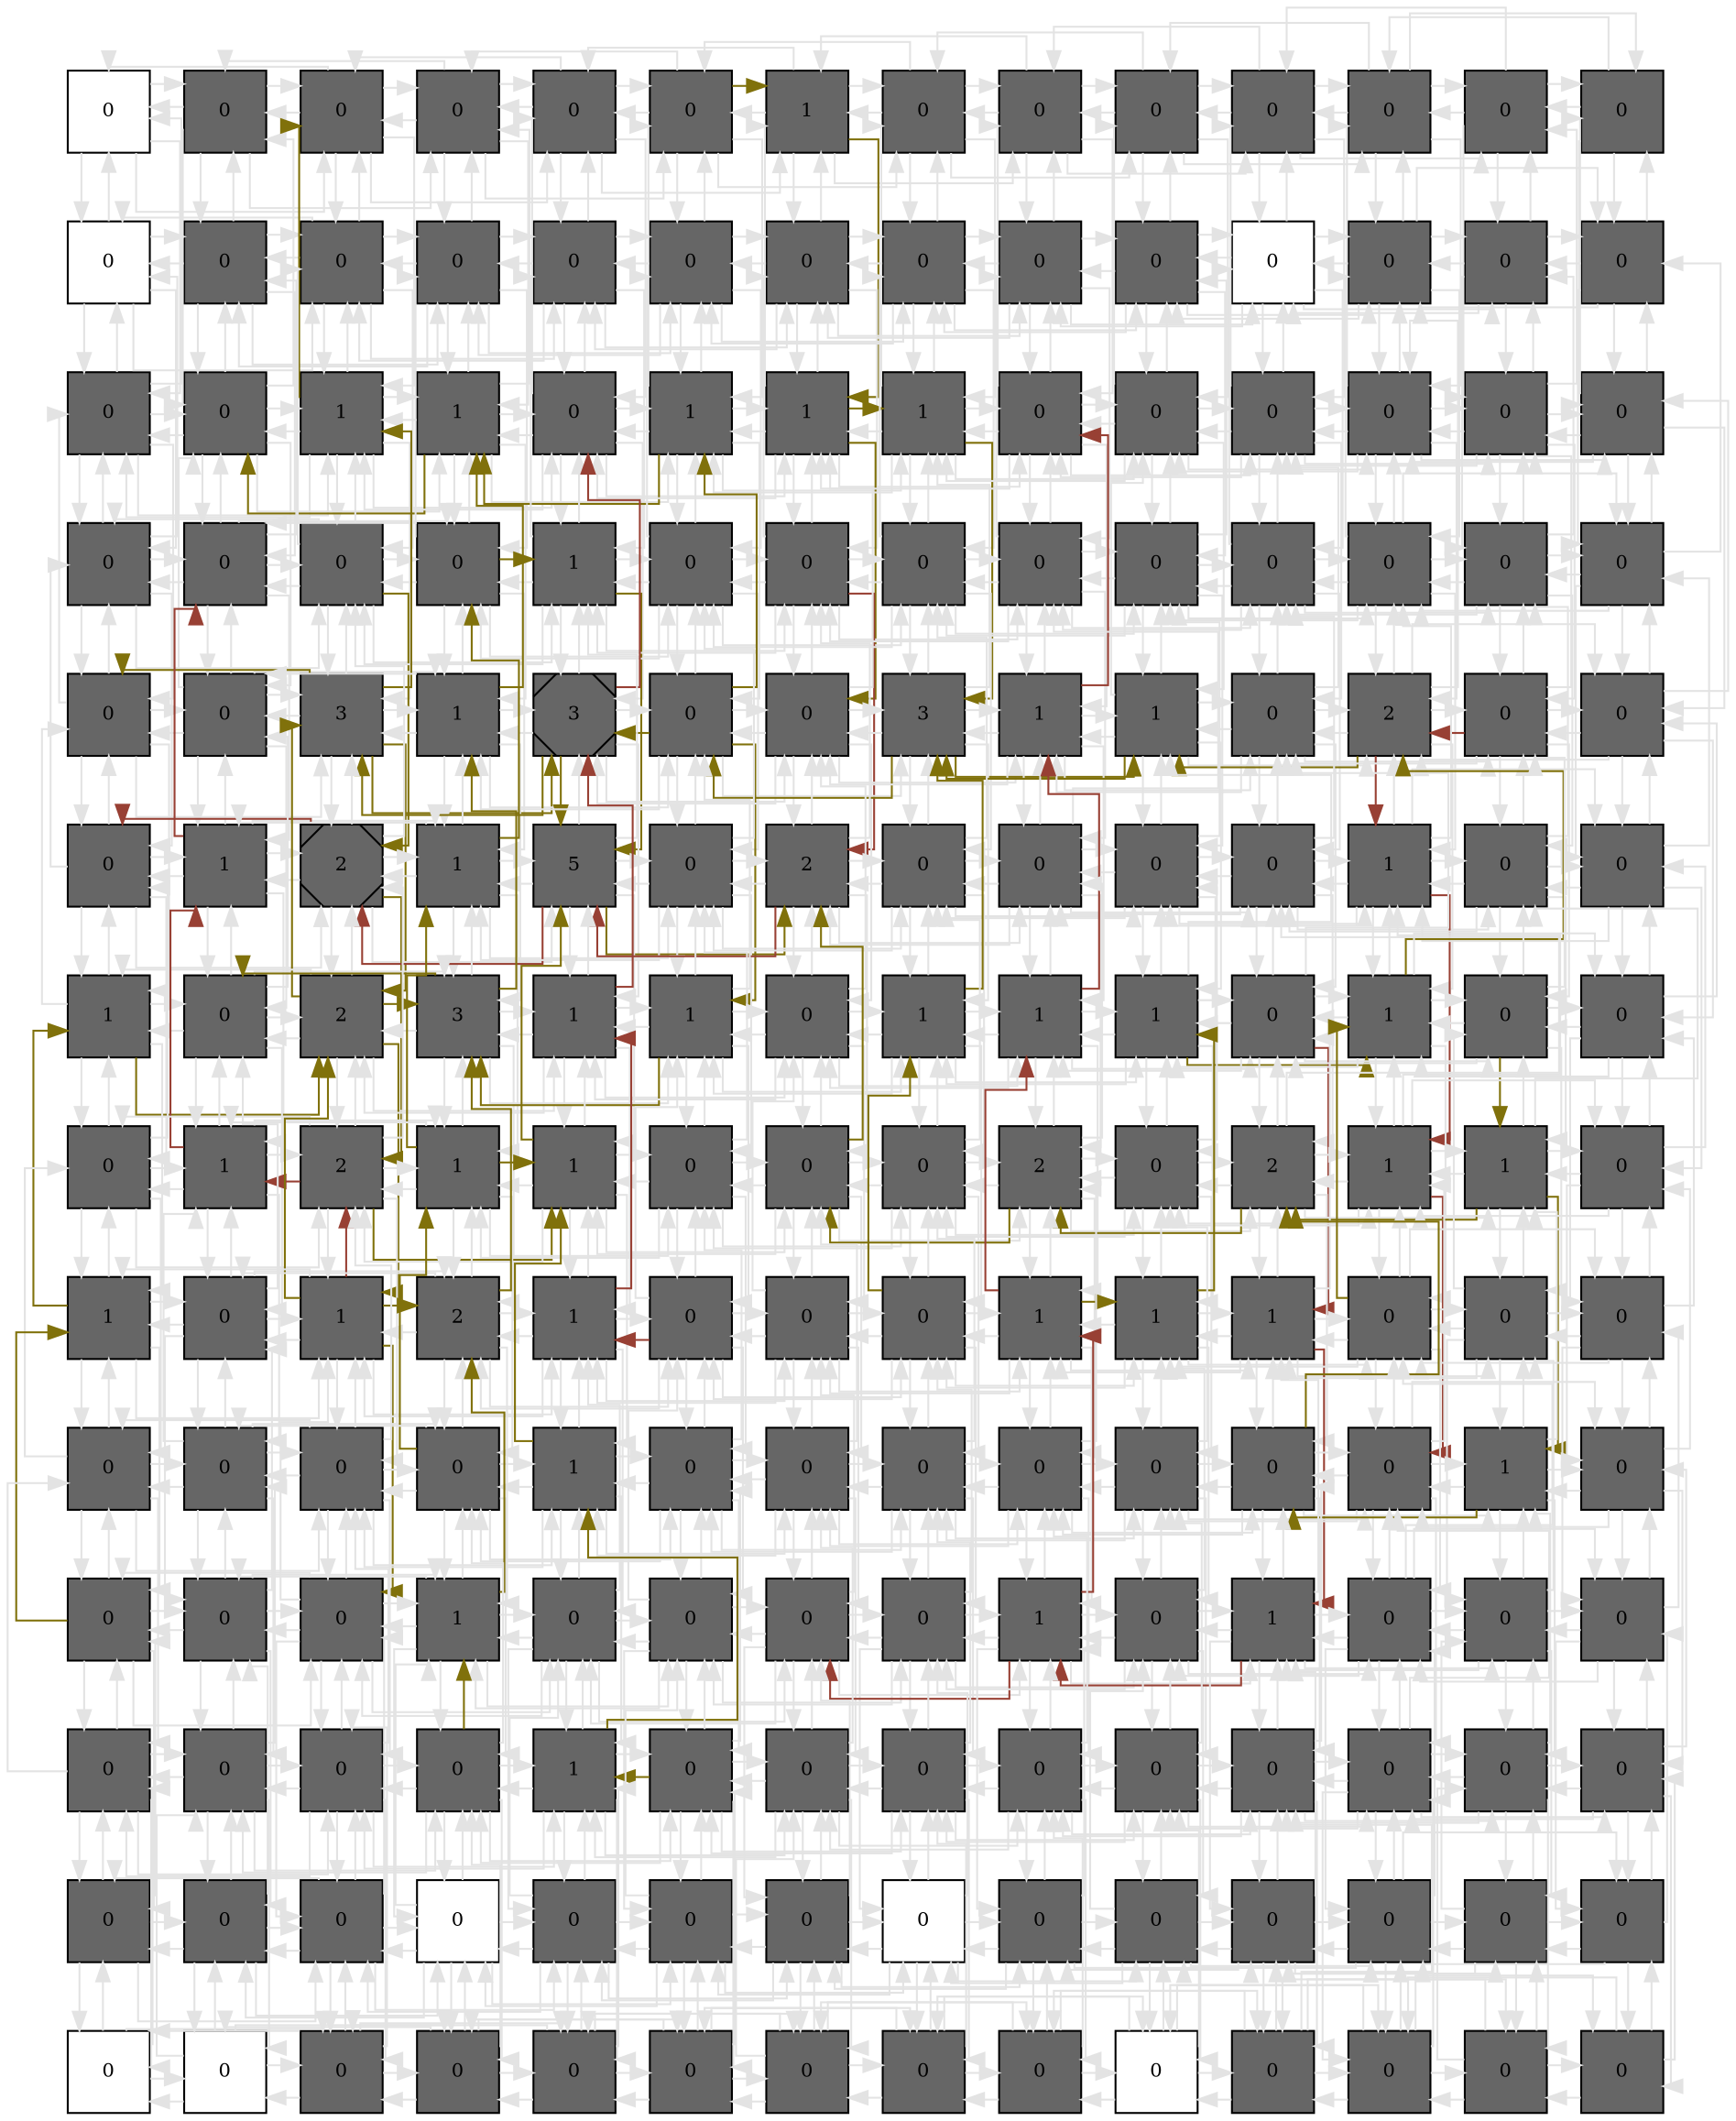 digraph layout  {
rankdir=TB;
splines=ortho;
node [fixedsize=false, style=filled, width="0.6"];
edge [constraint=false];
0 [fillcolor="#FFFFFF", fontsize=10, label=0, shape=square, tooltip="name: None,\nin_degree: 4,\nout_degree: 4"];
1 [fillcolor="#666666", fontsize=10, label=0, shape=square, tooltip="name:  TGFB_e ,\nin_degree: 5,\nout_degree: 5"];
2 [fillcolor="#666666", fontsize=10, label=0, shape=square, tooltip="name:  SOCS3 ,\nin_degree: 6,\nout_degree: 6"];
3 [fillcolor="#666666", fontsize=10, label=0, shape=square, tooltip="name:  IL22_e ,\nin_degree: 6,\nout_degree: 6"];
4 [fillcolor="#666666", fontsize=10, label=0, shape=square, tooltip="name:  IL22R ,\nin_degree: 6,\nout_degree: 6"];
5 [fillcolor="#666666", fontsize=10, label=0, shape=square, tooltip="name:  SYK ,\nin_degree: 6,\nout_degree: 6"];
6 [fillcolor="#666666", fontsize=10, label=1, shape=square, tooltip="name:  JAK1 ,\nin_degree: 6,\nout_degree: 6"];
7 [fillcolor="#666666", fontsize=10, label=0, shape=square, tooltip="name:  JAK3 ,\nin_degree: 6,\nout_degree: 6"];
8 [fillcolor="#666666", fontsize=10, label=0, shape=square, tooltip="name:  IL9R ,\nin_degree: 6,\nout_degree: 6"];
9 [fillcolor="#666666", fontsize=10, label=0, shape=square, tooltip="name:  PIP3_345 ,\nin_degree: 6,\nout_degree: 6"];
10 [fillcolor="#666666", fontsize=10, label=0, shape=square, tooltip="name:  IL9_e ,\nin_degree: 6,\nout_degree: 6"];
11 [fillcolor="#666666", fontsize=10, label=0, shape=square, tooltip="name:  adenyl_cyclase ,\nin_degree: 6,\nout_degree: 6"];
12 [fillcolor="#666666", fontsize=10, label=0, shape=square, tooltip="name:  GalphaS_R ,\nin_degree: 5,\nout_degree: 5"];
13 [fillcolor="#666666", fontsize=10, label=0, shape=square, tooltip="name:  GalphaS_L ,\nin_degree: 4,\nout_degree: 4"];
14 [fillcolor="#FFFFFF", fontsize=10, label=0, shape=square, tooltip="name: None,\nin_degree: 5,\nout_degree: 5"];
15 [fillcolor="#666666", fontsize=10, label=0, shape=square, tooltip="name:  TGFBR ,\nin_degree: 6,\nout_degree: 6"];
16 [fillcolor="#666666", fontsize=10, label=0, shape=square, tooltip="name:  Dec2 ,\nin_degree: 7,\nout_degree: 7"];
17 [fillcolor="#666666", fontsize=10, label=0, shape=square, tooltip="name:  SMAD3 ,\nin_degree: 7,\nout_degree: 7"];
18 [fillcolor="#666666", fontsize=10, label=0, shape=square, tooltip="name:  IL15_e ,\nin_degree: 7,\nout_degree: 7"];
19 [fillcolor="#666666", fontsize=10, label=0, shape=square, tooltip="name:  GSK-3b ,\nin_degree: 7,\nout_degree: 7"];
20 [fillcolor="#666666", fontsize=10, label=0, shape=square, tooltip="name:  IL15R ,\nin_degree: 7,\nout_degree: 7"];
21 [fillcolor="#666666", fontsize=10, label=0, shape=square, tooltip="name:  AKT ,\nin_degree: 7,\nout_degree: 7"];
22 [fillcolor="#666666", fontsize=10, label=0, shape=square, tooltip="name:  IL15RA ,\nin_degree: 7,\nout_degree: 7"];
23 [fillcolor="#666666", fontsize=10, label=0, shape=square, tooltip="name:  PDK1 ,\nin_degree: 7,\nout_degree: 7"];
24 [fillcolor="#FFFFFF", fontsize=10, label=0, shape=square, tooltip="name: None,\nin_degree: 7,\nout_degree: 7"];
25 [fillcolor="#666666", fontsize=10, label=0, shape=square, tooltip="name:  cAMP ,\nin_degree: 7,\nout_degree: 7"];
26 [fillcolor="#666666", fontsize=10, label=0, shape=square, tooltip="name:  PKA ,\nin_degree: 6,\nout_degree: 6"];
27 [fillcolor="#666666", fontsize=10, label=0, shape=square, tooltip="name:  EPAC ,\nin_degree: 5,\nout_degree: 5"];
28 [fillcolor="#666666", fontsize=10, label=0, shape=square, tooltip="name:  IL21_e ,\nin_degree: 6,\nout_degree: 6"];
29 [fillcolor="#666666", fontsize=10, label=0, shape=square, tooltip="name:  TGFB ,\nin_degree: 7,\nout_degree: 7"];
30 [fillcolor="#666666", fontsize=10, label=1, shape=square, tooltip="name:  IRF4 ,\nin_degree: 8,\nout_degree: 8"];
31 [fillcolor="#666666", fontsize=10, label=1, shape=square, tooltip="name:  RORGT ,\nin_degree: 8,\nout_degree: 8"];
32 [fillcolor="#666666", fontsize=10, label=0, shape=square, tooltip="name:  NFKB ,\nin_degree: 8,\nout_degree: 8"];
33 [fillcolor="#666666", fontsize=10, label=1, shape=square, tooltip="name:  IL2RA ,\nin_degree: 8,\nout_degree: 8"];
34 [fillcolor="#666666", fontsize=10, label=1, shape=square, tooltip="name:  IL2R ,\nin_degree: 8,\nout_degree: 8"];
35 [fillcolor="#666666", fontsize=10, label=1, shape=square, tooltip="name:  IL2RB ,\nin_degree: 8,\nout_degree: 8"];
36 [fillcolor="#666666", fontsize=10, label=0, shape=square, tooltip="name:  Shc1 ,\nin_degree: 8,\nout_degree: 8"];
37 [fillcolor="#666666", fontsize=10, label=0, shape=square, tooltip="name:  SHP2 ,\nin_degree: 8,\nout_degree: 8"];
38 [fillcolor="#666666", fontsize=10, label=0, shape=square, tooltip="name:  GAB2 ,\nin_degree: 8,\nout_degree: 8"];
39 [fillcolor="#666666", fontsize=10, label=0, shape=square, tooltip="name:  IP3 ,\nin_degree: 8,\nout_degree: 8"];
40 [fillcolor="#666666", fontsize=10, label=0, shape=square, tooltip="name:  Rap1 ,\nin_degree: 7,\nout_degree: 7"];
41 [fillcolor="#666666", fontsize=10, label=0, shape=square, tooltip="name:  RIAM ,\nin_degree: 6,\nout_degree: 6"];
42 [fillcolor="#666666", fontsize=10, label=0, shape=square, tooltip="name:  RUNX3 ,\nin_degree: 6,\nout_degree: 6"];
43 [fillcolor="#666666", fontsize=10, label=0, shape=square, tooltip="name:  TBET ,\nin_degree: 7,\nout_degree: 7"];
44 [fillcolor="#666666", fontsize=10, label=0, shape=square, tooltip="name:  GATA3 ,\nin_degree: 8,\nout_degree: 8"];
45 [fillcolor="#666666", fontsize=10, label=0, shape=square, tooltip="name:  IL4 ,\nin_degree: 8,\nout_degree: 8"];
46 [fillcolor="#666666", fontsize=10, label=1, shape=square, tooltip="name:  IL2 ,\nin_degree: 8,\nout_degree: 8"];
47 [fillcolor="#666666", fontsize=10, label=0, shape=square, tooltip="name:  IL2R_HIGH ,\nin_degree: 8,\nout_degree: 8"];
48 [fillcolor="#666666", fontsize=10, label=0, shape=square, tooltip="name:  CGC ,\nin_degree: 8,\nout_degree: 8"];
49 [fillcolor="#666666", fontsize=10, label=0, shape=square, tooltip="name:  IL2_e ,\nin_degree: 8,\nout_degree: 8"];
50 [fillcolor="#666666", fontsize=10, label=0, shape=square, tooltip="name:  Grb2 ,\nin_degree: 8,\nout_degree: 8"];
51 [fillcolor="#666666", fontsize=10, label=0, shape=square, tooltip="name:  Sos ,\nin_degree: 8,\nout_degree: 8"];
52 [fillcolor="#666666", fontsize=10, label=0, shape=square, tooltip="name:  LAT ,\nin_degree: 8,\nout_degree: 8"];
53 [fillcolor="#666666", fontsize=10, label=0, shape=square, tooltip="name:  Ca2+ ,\nin_degree: 8,\nout_degree: 8"];
54 [fillcolor="#666666", fontsize=10, label=0, shape=square, tooltip="name:  BRAF ,\nin_degree: 7,\nout_degree: 7"];
55 [fillcolor="#666666", fontsize=10, label=0, shape=square, tooltip="name:  Gads ,\nin_degree: 6,\nout_degree: 6"];
56 [fillcolor="#666666", fontsize=10, label=0, shape=square, tooltip="name:  IL21 ,\nin_degree: 6,\nout_degree: 6"];
57 [fillcolor="#666666", fontsize=10, label=0, shape=square, tooltip="name:  proliferation ,\nin_degree: 7,\nout_degree: 7"];
58 [fillcolor="#666666", fontsize=10, label=3, shape=square, tooltip="name:  IL10 ,\nin_degree: 8,\nout_degree: 8"];
59 [fillcolor="#666666", fontsize=10, label=1, shape=square, tooltip="name:  FOXP3 ,\nin_degree: 8,\nout_degree: 8"];
60 [fillcolor="#666666", fontsize=10, label=3, shape=Msquare, tooltip="name:  IL17 ,\nin_degree: 8,\nout_degree: 8"];
61 [fillcolor="#666666", fontsize=10, label=0, shape=square, tooltip="name:  NFAT ,\nin_degree: 8,\nout_degree: 8"];
62 [fillcolor="#666666", fontsize=10, label=0, shape=square, tooltip="name:  STAT5 ,\nin_degree: 8,\nout_degree: 8"];
63 [fillcolor="#666666", fontsize=10, label=3, shape=square, tooltip="name:  Lck ,\nin_degree: 8,\nout_degree: 8"];
64 [fillcolor="#666666", fontsize=10, label=1, shape=square, tooltip="name:  ICOS ,\nin_degree: 8,\nout_degree: 8"];
65 [fillcolor="#666666", fontsize=10, label=1, shape=square, tooltip="name:  PI3K ,\nin_degree: 8,\nout_degree: 8"];
66 [fillcolor="#666666", fontsize=10, label=0, shape=square, tooltip="name:  PLCg ,\nin_degree: 8,\nout_degree: 8"];
67 [fillcolor="#666666", fontsize=10, label=2, shape=square, tooltip="name:  Calcineurin ,\nin_degree: 8,\nout_degree: 8"];
68 [fillcolor="#666666", fontsize=10, label=0, shape=square, tooltip="name:  C3G ,\nin_degree: 7,\nout_degree: 7"];
69 [fillcolor="#666666", fontsize=10, label=0, shape=square, tooltip="name:  ITK ,\nin_degree: 6,\nout_degree: 6"];
70 [fillcolor="#666666", fontsize=10, label=0, shape=square, tooltip="name:  IL21R ,\nin_degree: 6,\nout_degree: 6"];
71 [fillcolor="#666666", fontsize=10, label=1, shape=square, tooltip="name:  HLX ,\nin_degree: 7,\nout_degree: 7"];
72 [fillcolor="#666666", fontsize=10, label=2, shape=Msquare, tooltip="name:  IFNG ,\nin_degree: 8,\nout_degree: 8"];
73 [fillcolor="#666666", fontsize=10, label=1, shape=square, tooltip="name:  STAT5_HIGH ,\nin_degree: 8,\nout_degree: 8"];
74 [fillcolor="#666666", fontsize=10, label=5, shape=square, tooltip="name:  STAT6 ,\nin_degree: 8,\nout_degree: 8"];
75 [fillcolor="#666666", fontsize=10, label=0, shape=square, tooltip="name:  IL4R_HIGH ,\nin_degree: 8,\nout_degree: 8"];
76 [fillcolor="#666666", fontsize=10, label=2, shape=square, tooltip="name:  IL4R ,\nin_degree: 8,\nout_degree: 8"];
77 [fillcolor="#666666", fontsize=10, label=0, shape=square, tooltip="name:  IL4_e ,\nin_degree: 8,\nout_degree: 8"];
78 [fillcolor="#666666", fontsize=10, label=0, shape=square, tooltip="name:  ITAMS ,\nin_degree: 8,\nout_degree: 8"];
79 [fillcolor="#666666", fontsize=10, label=0, shape=square, tooltip="name:  Ras ,\nin_degree: 8,\nout_degree: 8"];
80 [fillcolor="#666666", fontsize=10, label=0, shape=square, tooltip="name:  ZAP-70 ,\nin_degree: 8,\nout_degree: 8"];
81 [fillcolor="#666666", fontsize=10, label=1, shape=square, tooltip="name:  RAF1 ,\nin_degree: 8,\nout_degree: 8"];
82 [fillcolor="#666666", fontsize=10, label=0, shape=square, tooltip="name:  MEK1_2 ,\nin_degree: 7,\nout_degree: 7"];
83 [fillcolor="#666666", fontsize=10, label=0, shape=square, tooltip="name:  SLP-76 ,\nin_degree: 6,\nout_degree: 6"];
84 [fillcolor="#666666", fontsize=10, label=1, shape=square, tooltip="name:  GP130 ,\nin_degree: 6,\nout_degree: 6"];
85 [fillcolor="#666666", fontsize=10, label=0, shape=square, tooltip="name:  IL23 ,\nin_degree: 7,\nout_degree: 7"];
86 [fillcolor="#666666", fontsize=10, label=2, shape=square, tooltip="name:  STAT3 ,\nin_degree: 8,\nout_degree: 8"];
87 [fillcolor="#666666", fontsize=10, label=3, shape=square, tooltip="name:  IL23R ,\nin_degree: 8,\nout_degree: 8"];
88 [fillcolor="#666666", fontsize=10, label=1, shape=square, tooltip="name:  IL22 ,\nin_degree: 8,\nout_degree: 8"];
89 [fillcolor="#666666", fontsize=10, label=1, shape=square, tooltip="name:  IL4RA_HIGH ,\nin_degree: 8,\nout_degree: 8"];
90 [fillcolor="#666666", fontsize=10, label=0, shape=square, tooltip="name:  B7 ,\nin_degree: 8,\nout_degree: 8"];
91 [fillcolor="#666666", fontsize=10, label=1, shape=square, tooltip="name:  CD28 ,\nin_degree: 8,\nout_degree: 8"];
92 [fillcolor="#666666", fontsize=10, label=1, shape=square, tooltip="name:  APC ,\nin_degree: 8,\nout_degree: 8"];
93 [fillcolor="#666666", fontsize=10, label=1, shape=square, tooltip="name:  RASgrp ,\nin_degree: 8,\nout_degree: 8"];
94 [fillcolor="#666666", fontsize=10, label=0, shape=square, tooltip="name:  DAG ,\nin_degree: 8,\nout_degree: 8"];
95 [fillcolor="#666666", fontsize=10, label=1, shape=square, tooltip="name:  Cas ,\nin_degree: 8,\nout_degree: 8"];
96 [fillcolor="#666666", fontsize=10, label=0, shape=square, tooltip="name:  Crk ,\nin_degree: 7,\nout_degree: 7"];
97 [fillcolor="#666666", fontsize=10, label=0, shape=square, tooltip="name:  Profilin ,\nin_degree: 6,\nout_degree: 6"];
98 [fillcolor="#666666", fontsize=10, label=0, shape=square, tooltip="name:  IL27RA ,\nin_degree: 6,\nout_degree: 6"];
99 [fillcolor="#666666", fontsize=10, label=1, shape=square, tooltip="name:  ATF2 ,\nin_degree: 7,\nout_degree: 7"];
100 [fillcolor="#666666", fontsize=10, label=2, shape=square, tooltip="name:  SOCS1 ,\nin_degree: 8,\nout_degree: 8"];
101 [fillcolor="#666666", fontsize=10, label=1, shape=square, tooltip="name:  IL4RA ,\nin_degree: 8,\nout_degree: 8"];
102 [fillcolor="#666666", fontsize=10, label=1, shape=square, tooltip="name:  STAT4 ,\nin_degree: 8,\nout_degree: 8"];
103 [fillcolor="#666666", fontsize=10, label=0, shape=square, tooltip="name:  P38 ,\nin_degree: 8,\nout_degree: 8"];
104 [fillcolor="#666666", fontsize=10, label=0, shape=square, tooltip="name:  AP1 ,\nin_degree: 8,\nout_degree: 8"];
105 [fillcolor="#666666", fontsize=10, label=0, shape=square, tooltip="name:  CD4 ,\nin_degree: 8,\nout_degree: 8"];
106 [fillcolor="#666666", fontsize=10, label=2, shape=square, tooltip="name:  CD3 ,\nin_degree: 8,\nout_degree: 8"];
107 [fillcolor="#666666", fontsize=10, label=0, shape=square, tooltip="name:  MHC_II ,\nin_degree: 8,\nout_degree: 8"];
108 [fillcolor="#666666", fontsize=10, label=2, shape=square, tooltip="name:  PLCb ,\nin_degree: 8,\nout_degree: 8"];
109 [fillcolor="#666666", fontsize=10, label=1, shape=square, tooltip="name:  PAK ,\nin_degree: 8,\nout_degree: 8"];
110 [fillcolor="#666666", fontsize=10, label=1, shape=square, tooltip="name:  ERK ,\nin_degree: 7,\nout_degree: 7"];
111 [fillcolor="#666666", fontsize=10, label=0, shape=square, tooltip="name:  Nck ,\nin_degree: 6,\nout_degree: 6"];
112 [fillcolor="#666666", fontsize=10, label=1, shape=square, tooltip="name:  IL27R ,\nin_degree: 6,\nout_degree: 6"];
113 [fillcolor="#666666", fontsize=10, label=0, shape=square, tooltip="name:  IFNBR ,\nin_degree: 7,\nout_degree: 7"];
114 [fillcolor="#666666", fontsize=10, label=1, shape=square, tooltip="name:  STAT1 ,\nin_degree: 8,\nout_degree: 8"];
115 [fillcolor="#666666", fontsize=10, label=2, shape=square, tooltip="name:  IL23_e ,\nin_degree: 8,\nout_degree: 8"];
116 [fillcolor="#666666", fontsize=10, label=1, shape=square, tooltip="name:  GFI1 ,\nin_degree: 8,\nout_degree: 8"];
117 [fillcolor="#666666", fontsize=10, label=0, shape=square, tooltip="name:  IKB ,\nin_degree: 8,\nout_degree: 8"];
118 [fillcolor="#666666", fontsize=10, label=0, shape=square, tooltip="name:  ECM ,\nin_degree: 8,\nout_degree: 8"];
119 [fillcolor="#666666", fontsize=10, label=0, shape=square, tooltip="name:  TCR ,\nin_degree: 8,\nout_degree: 8"];
120 [fillcolor="#666666", fontsize=10, label=1, shape=square, tooltip="name:  Bintegrin ,\nin_degree: 8,\nout_degree: 8"];
121 [fillcolor="#666666", fontsize=10, label=1, shape=square, tooltip="name:  FAK_Tyr397 ,\nin_degree: 8,\nout_degree: 8"];
122 [fillcolor="#666666", fontsize=10, label=1, shape=square, tooltip="name:  Src ,\nin_degree: 8,\nout_degree: 8"];
123 [fillcolor="#666666", fontsize=10, label=0, shape=square, tooltip="name:  FAK_576_577 ,\nin_degree: 8,\nout_degree: 8"];
124 [fillcolor="#666666", fontsize=10, label=0, shape=square, tooltip="name:  Paxillin ,\nin_degree: 7,\nout_degree: 7"];
125 [fillcolor="#666666", fontsize=10, label=0, shape=square, tooltip="name:  was ,\nin_degree: 6,\nout_degree: 6"];
126 [fillcolor="#666666", fontsize=10, label=0, shape=square, tooltip="name:  IL27_e ,\nin_degree: 6,\nout_degree: 6"];
127 [fillcolor="#666666", fontsize=10, label=0, shape=square, tooltip="name:  IFNG_e ,\nin_degree: 7,\nout_degree: 7"];
128 [fillcolor="#666666", fontsize=10, label=0, shape=square, tooltip="name:  IFNGR ,\nin_degree: 8,\nout_degree: 8"];
129 [fillcolor="#666666", fontsize=10, label=0, shape=square, tooltip="name:  IRF1 ,\nin_degree: 8,\nout_degree: 8"];
130 [fillcolor="#666666", fontsize=10, label=1, shape=square, tooltip="name:  ERM ,\nin_degree: 8,\nout_degree: 8"];
131 [fillcolor="#666666", fontsize=10, label=0, shape=square, tooltip="name:  MEK3 ,\nin_degree: 8,\nout_degree: 8"];
132 [fillcolor="#666666", fontsize=10, label=0, shape=square, tooltip="name:  MEK6 ,\nin_degree: 8,\nout_degree: 8"];
133 [fillcolor="#666666", fontsize=10, label=0, shape=square, tooltip="name:  MEKK4 ,\nin_degree: 8,\nout_degree: 8"];
134 [fillcolor="#666666", fontsize=10, label=0, shape=square, tooltip="name:  GADD45G ,\nin_degree: 8,\nout_degree: 8"];
135 [fillcolor="#666666", fontsize=10, label=0, shape=square, tooltip="name:  MEK4 ,\nin_degree: 8,\nout_degree: 8"];
136 [fillcolor="#666666", fontsize=10, label=0, shape=square, tooltip="name:  JNK ,\nin_degree: 8,\nout_degree: 8"];
137 [fillcolor="#666666", fontsize=10, label=0, shape=square, tooltip="name:  Cdc42 ,\nin_degree: 8,\nout_degree: 8"];
138 [fillcolor="#666666", fontsize=10, label=1, shape=square, tooltip="name:  rac1 ,\nin_degree: 7,\nout_degree: 7"];
139 [fillcolor="#666666", fontsize=10, label=0, shape=square, tooltip="name:  Vav ,\nin_degree: 6,\nout_degree: 6"];
140 [fillcolor="#666666", fontsize=10, label=0, shape=square, tooltip="name:  IL6R ,\nin_degree: 6,\nout_degree: 6"];
141 [fillcolor="#666666", fontsize=10, label=0, shape=square, tooltip="name:  IFNB_e ,\nin_degree: 7,\nout_degree: 7"];
142 [fillcolor="#666666", fontsize=10, label=0, shape=square, tooltip="name:  IL10R ,\nin_degree: 8,\nout_degree: 8"];
143 [fillcolor="#666666", fontsize=10, label=1, shape=square, tooltip="name:  IL10RA ,\nin_degree: 8,\nout_degree: 8"];
144 [fillcolor="#666666", fontsize=10, label=0, shape=square, tooltip="name:  IL10_e ,\nin_degree: 8,\nout_degree: 8"];
145 [fillcolor="#666666", fontsize=10, label=0, shape=square, tooltip="name:  IKKcomplex ,\nin_degree: 8,\nout_degree: 8"];
146 [fillcolor="#666666", fontsize=10, label=0, shape=square, tooltip="name:  PKC ,\nin_degree: 8,\nout_degree: 8"];
147 [fillcolor="#666666", fontsize=10, label=0, shape=square, tooltip="name:  GADD45B ,\nin_degree: 8,\nout_degree: 8"];
148 [fillcolor="#666666", fontsize=10, label=1, shape=square, tooltip="name:  FYN ,\nin_degree: 8,\nout_degree: 8"];
149 [fillcolor="#666666", fontsize=10, label=0, shape=square, tooltip="name:  RhoA ,\nin_degree: 8,\nout_degree: 8"];
150 [fillcolor="#666666", fontsize=10, label=1, shape=square, tooltip="name:  CAV1_scaffold ,\nin_degree: 8,\nout_degree: 8"];
151 [fillcolor="#666666", fontsize=10, label=0, shape=square, tooltip="name:  RhoGEF ,\nin_degree: 8,\nout_degree: 8"];
152 [fillcolor="#666666", fontsize=10, label=0, shape=square, tooltip="name:  NOS2A ,\nin_degree: 7,\nout_degree: 7"];
153 [fillcolor="#666666", fontsize=10, label=0, shape=square, tooltip="name:  G_Actin ,\nin_degree: 6,\nout_degree: 6"];
154 [fillcolor="#666666", fontsize=10, label=0, shape=square, tooltip="name:  IL6RA ,\nin_degree: 6,\nout_degree: 6"];
155 [fillcolor="#666666", fontsize=10, label=0, shape=square, tooltip="name:  Galpha_iL ,\nin_degree: 7,\nout_degree: 7"];
156 [fillcolor="#666666", fontsize=10, label=0, shape=square, tooltip="name:  IFNGR2 ,\nin_degree: 8,\nout_degree: 8"];
157 [fillcolor="#666666", fontsize=10, label=0, shape=square, tooltip="name:  IL12RB1 ,\nin_degree: 8,\nout_degree: 8"];
158 [fillcolor="#666666", fontsize=10, label=1, shape=square, tooltip="name:  Tyk2 ,\nin_degree: 8,\nout_degree: 8"];
159 [fillcolor="#666666", fontsize=10, label=0, shape=square, tooltip="name:  JAK2 ,\nin_degree: 8,\nout_degree: 8"];
160 [fillcolor="#666666", fontsize=10, label=0, shape=square, tooltip="name:  IL12RB2 ,\nin_degree: 8,\nout_degree: 8"];
161 [fillcolor="#666666", fontsize=10, label=0, shape=square, tooltip="name:  IL12_e ,\nin_degree: 8,\nout_degree: 8"];
162 [fillcolor="#666666", fontsize=10, label=0, shape=square, tooltip="name:  MKK7 ,\nin_degree: 8,\nout_degree: 8"];
163 [fillcolor="#666666", fontsize=10, label=0, shape=square, tooltip="name:  ROCK ,\nin_degree: 8,\nout_degree: 8"];
164 [fillcolor="#666666", fontsize=10, label=0, shape=square, tooltip="name:  Galpha_Q ,\nin_degree: 8,\nout_degree: 8"];
165 [fillcolor="#666666", fontsize=10, label=0, shape=square, tooltip="name:  LIMK ,\nin_degree: 8,\nout_degree: 8"];
166 [fillcolor="#666666", fontsize=10, label=0, shape=square, tooltip="name:  IRSp53 ,\nin_degree: 7,\nout_degree: 7"];
167 [fillcolor="#666666", fontsize=10, label=0, shape=square, tooltip="name:  N_WASP ,\nin_degree: 6,\nout_degree: 6"];
168 [fillcolor="#666666", fontsize=10, label=0, shape=square, tooltip="name:  IL6_e ,\nin_degree: 5,\nout_degree: 5"];
169 [fillcolor="#666666", fontsize=10, label=0, shape=square, tooltip="name:  Galpha_iR ,\nin_degree: 6,\nout_degree: 6"];
170 [fillcolor="#666666", fontsize=10, label=0, shape=square, tooltip="name:  IL10RB ,\nin_degree: 7,\nout_degree: 7"];
171 [fillcolor="#FFFFFF", fontsize=10, label=0, shape=square, tooltip="name: None,\nin_degree: 7,\nout_degree: 7"];
172 [fillcolor="#666666", fontsize=10, label=0, shape=square, tooltip="name:  BCL10_Malt1 ,\nin_degree: 7,\nout_degree: 7"];
173 [fillcolor="#666666", fontsize=10, label=0, shape=square, tooltip="name:  Bcl10_Carma1_MALTI ,\nin_degree: 7,\nout_degree: 7"];
174 [fillcolor="#666666", fontsize=10, label=0, shape=square, tooltip="name:  CARMA1 ,\nin_degree: 7,\nout_degree: 7"];
175 [fillcolor="#FFFFFF", fontsize=10, label=0, shape=square, tooltip="name: None,\nin_degree: 7,\nout_degree: 7"];
176 [fillcolor="#666666", fontsize=10, label=0, shape=square, tooltip="name:  CD26 ,\nin_degree: 7,\nout_degree: 7"];
177 [fillcolor="#666666", fontsize=10, label=0, shape=square, tooltip="name:  MLC ,\nin_degree: 7,\nout_degree: 7"];
178 [fillcolor="#666666", fontsize=10, label=0, shape=square, tooltip="name:  CAV1_ACTIVATOR ,\nin_degree: 7,\nout_degree: 7"];
179 [fillcolor="#666666", fontsize=10, label=0, shape=square, tooltip="name:  Galpha12_13R ,\nin_degree: 7,\nout_degree: 7"];
180 [fillcolor="#666666", fontsize=10, label=0, shape=square, tooltip="name:  alpha_13L ,\nin_degree: 6,\nout_degree: 6"];
181 [fillcolor="#666666", fontsize=10, label=0, shape=square, tooltip="name:  F_Actin ,\nin_degree: 5,\nout_degree: 5"];
182 [fillcolor="#FFFFFF", fontsize=10, label=0, shape=square, tooltip="name: None,\nin_degree: 4,\nout_degree: 4"];
183 [fillcolor="#FFFFFF", fontsize=10, label=0, shape=square, tooltip="name: None,\nin_degree: 5,\nout_degree: 5"];
184 [fillcolor="#666666", fontsize=10, label=0, shape=square, tooltip="name:  IFNGR1 ,\nin_degree: 6,\nout_degree: 6"];
185 [fillcolor="#666666", fontsize=10, label=0, shape=square, tooltip="name:  IL18_e ,\nin_degree: 6,\nout_degree: 6"];
186 [fillcolor="#666666", fontsize=10, label=0, shape=square, tooltip="name:  IL18R1 ,\nin_degree: 6,\nout_degree: 6"];
187 [fillcolor="#666666", fontsize=10, label=0, shape=square, tooltip="name:  NIK ,\nin_degree: 6,\nout_degree: 6"];
188 [fillcolor="#666666", fontsize=10, label=0, shape=square, tooltip="name:  IRAK1 ,\nin_degree: 6,\nout_degree: 6"];
189 [fillcolor="#666666", fontsize=10, label=0, shape=square, tooltip="name:  TRAF6 ,\nin_degree: 6,\nout_degree: 6"];
190 [fillcolor="#666666", fontsize=10, label=0, shape=square, tooltip="name:  TAK1 ,\nin_degree: 6,\nout_degree: 6"];
191 [fillcolor="#FFFFFF", fontsize=10, label=0, shape=square, tooltip="name: None,\nin_degree: 6,\nout_degree: 6"];
192 [fillcolor="#666666", fontsize=10, label=0, shape=square, tooltip="name:  Galpha_QL ,\nin_degree: 6,\nout_degree: 6"];
193 [fillcolor="#666666", fontsize=10, label=0, shape=square, tooltip="name:  Cofilin ,\nin_degree: 6,\nout_degree: 6"];
194 [fillcolor="#666666", fontsize=10, label=0, shape=square, tooltip="name:  WAVE-2 ,\nin_degree: 5,\nout_degree: 5"];
195 [fillcolor="#666666", fontsize=10, label=0, shape=square, tooltip="name:  Arp2_3 ,\nin_degree: 4,\nout_degree: 4"];
0 -> 1  [color=grey89, style="penwidth(0.1)", tooltip=" ", weight=1];
0 -> 14  [color=grey89, style="penwidth(0.1)", tooltip=" ", weight=1];
0 -> 28  [color=grey89, style="penwidth(0.1)", tooltip=" ", weight=1];
0 -> 2  [color=grey89, style="penwidth(0.1)", tooltip=" ", weight=1];
1 -> 0  [color=grey89, style="penwidth(0.1)", tooltip=" ", weight=1];
1 -> 2  [color=grey89, style="penwidth(0.1)", tooltip=" ", weight=1];
1 -> 15  [color=grey89, style="penwidth(0.1)", tooltip=" ", weight=1];
1 -> 29  [color=grey89, style="penwidth(0.1)", tooltip=" ", weight=1];
1 -> 3  [color=grey89, style="penwidth(0.1)", tooltip=" ", weight=1];
2 -> 1  [color=grey89, style="penwidth(0.1)", tooltip=" ", weight=1];
2 -> 3  [color=grey89, style="penwidth(0.1)", tooltip=" ", weight=1];
2 -> 16  [color=grey89, style="penwidth(0.1)", tooltip=" ", weight=1];
2 -> 30  [color=grey89, style="penwidth(0.1)", tooltip=" ", weight=1];
2 -> 4  [color=grey89, style="penwidth(0.1)", tooltip=" ", weight=1];
2 -> 0  [color=grey89, style="penwidth(0.1)", tooltip=" ", weight=1];
3 -> 2  [color=grey89, style="penwidth(0.1)", tooltip=" ", weight=1];
3 -> 4  [color=grey89, style="penwidth(0.1)", tooltip=" ", weight=1];
3 -> 17  [color=grey89, style="penwidth(0.1)", tooltip=" ", weight=1];
3 -> 31  [color=grey89, style="penwidth(0.1)", tooltip=" ", weight=1];
3 -> 5  [color=grey89, style="penwidth(0.1)", tooltip=" ", weight=1];
3 -> 1  [color=grey89, style="penwidth(0.1)", tooltip=" ", weight=1];
4 -> 3  [color=grey89, style="penwidth(0.1)", tooltip=" ", weight=1];
4 -> 5  [color=grey89, style="penwidth(0.1)", tooltip=" ", weight=1];
4 -> 18  [color=grey89, style="penwidth(0.1)", tooltip=" ", weight=1];
4 -> 32  [color=grey89, style="penwidth(0.1)", tooltip=" ", weight=1];
4 -> 6  [color=grey89, style="penwidth(0.1)", tooltip=" ", weight=1];
4 -> 2  [color=grey89, style="penwidth(0.1)", tooltip=" ", weight=1];
5 -> 4  [color=grey89, style="penwidth(0.1)", tooltip=" ", weight=1];
5 -> 6  [color="#80710B", style="penwidth(0.1)", tooltip="5( SYK ) to 62( STAT5 )", weight=1];
5 -> 19  [color=grey89, style="penwidth(0.1)", tooltip=" ", weight=1];
5 -> 33  [color=grey89, style="penwidth(0.1)", tooltip=" ", weight=1];
5 -> 7  [color=grey89, style="penwidth(0.1)", tooltip=" ", weight=1];
5 -> 3  [color=grey89, style="penwidth(0.1)", tooltip=" ", weight=1];
6 -> 5  [color=grey89, style="penwidth(0.1)", tooltip=" ", weight=1];
6 -> 7  [color=grey89, style="penwidth(0.1)", tooltip=" ", weight=1];
6 -> 20  [color=grey89, style="penwidth(0.1)", tooltip=" ", weight=1];
6 -> 34  [color="#80710B", style="penwidth(0.1)", tooltip="5( SYK ) to 62( STAT5 )", weight=1];
6 -> 8  [color=grey89, style="penwidth(0.1)", tooltip=" ", weight=1];
6 -> 4  [color=grey89, style="penwidth(0.1)", tooltip=" ", weight=1];
7 -> 6  [color=grey89, style="penwidth(0.1)", tooltip=" ", weight=1];
7 -> 8  [color=grey89, style="penwidth(0.1)", tooltip=" ", weight=1];
7 -> 21  [color=grey89, style="penwidth(0.1)", tooltip=" ", weight=1];
7 -> 35  [color=grey89, style="penwidth(0.1)", tooltip=" ", weight=1];
7 -> 9  [color=grey89, style="penwidth(0.1)", tooltip=" ", weight=1];
7 -> 5  [color=grey89, style="penwidth(0.1)", tooltip=" ", weight=1];
8 -> 7  [color=grey89, style="penwidth(0.1)", tooltip=" ", weight=1];
8 -> 9  [color=grey89, style="penwidth(0.1)", tooltip=" ", weight=1];
8 -> 22  [color=grey89, style="penwidth(0.1)", tooltip=" ", weight=1];
8 -> 36  [color=grey89, style="penwidth(0.1)", tooltip=" ", weight=1];
8 -> 10  [color=grey89, style="penwidth(0.1)", tooltip=" ", weight=1];
8 -> 6  [color=grey89, style="penwidth(0.1)", tooltip=" ", weight=1];
9 -> 8  [color=grey89, style="penwidth(0.1)", tooltip=" ", weight=1];
9 -> 10  [color=grey89, style="penwidth(0.1)", tooltip=" ", weight=1];
9 -> 23  [color=grey89, style="penwidth(0.1)", tooltip=" ", weight=1];
9 -> 37  [color=grey89, style="penwidth(0.1)", tooltip=" ", weight=1];
9 -> 11  [color=grey89, style="penwidth(0.1)", tooltip=" ", weight=1];
9 -> 7  [color=grey89, style="penwidth(0.1)", tooltip=" ", weight=1];
10 -> 9  [color=grey89, style="penwidth(0.1)", tooltip=" ", weight=1];
10 -> 11  [color=grey89, style="penwidth(0.1)", tooltip=" ", weight=1];
10 -> 24  [color=grey89, style="penwidth(0.1)", tooltip=" ", weight=1];
10 -> 38  [color=grey89, style="penwidth(0.1)", tooltip=" ", weight=1];
10 -> 12  [color=grey89, style="penwidth(0.1)", tooltip=" ", weight=1];
10 -> 8  [color=grey89, style="penwidth(0.1)", tooltip=" ", weight=1];
11 -> 10  [color=grey89, style="penwidth(0.1)", tooltip=" ", weight=1];
11 -> 12  [color=grey89, style="penwidth(0.1)", tooltip=" ", weight=1];
11 -> 25  [color=grey89, style="penwidth(0.1)", tooltip=" ", weight=1];
11 -> 39  [color=grey89, style="penwidth(0.1)", tooltip=" ", weight=1];
11 -> 13  [color=grey89, style="penwidth(0.1)", tooltip=" ", weight=1];
11 -> 9  [color=grey89, style="penwidth(0.1)", tooltip=" ", weight=1];
12 -> 11  [color=grey89, style="penwidth(0.1)", tooltip=" ", weight=1];
12 -> 13  [color=grey89, style="penwidth(0.1)", tooltip=" ", weight=1];
12 -> 26  [color=grey89, style="penwidth(0.1)", tooltip=" ", weight=1];
12 -> 40  [color=grey89, style="penwidth(0.1)", tooltip=" ", weight=1];
12 -> 10  [color=grey89, style="penwidth(0.1)", tooltip=" ", weight=1];
13 -> 12  [color=grey89, style="penwidth(0.1)", tooltip=" ", weight=1];
13 -> 27  [color=grey89, style="penwidth(0.1)", tooltip=" ", weight=1];
13 -> 41  [color=grey89, style="penwidth(0.1)", tooltip=" ", weight=1];
13 -> 11  [color=grey89, style="penwidth(0.1)", tooltip=" ", weight=1];
14 -> 0  [color=grey89, style="penwidth(0.1)", tooltip=" ", weight=1];
14 -> 15  [color=grey89, style="penwidth(0.1)", tooltip=" ", weight=1];
14 -> 28  [color=grey89, style="penwidth(0.1)", tooltip=" ", weight=1];
14 -> 42  [color=grey89, style="penwidth(0.1)", tooltip=" ", weight=1];
14 -> 16  [color=grey89, style="penwidth(0.1)", tooltip=" ", weight=1];
15 -> 1  [color=grey89, style="penwidth(0.1)", tooltip=" ", weight=1];
15 -> 14  [color=grey89, style="penwidth(0.1)", tooltip=" ", weight=1];
15 -> 16  [color=grey89, style="penwidth(0.1)", tooltip=" ", weight=1];
15 -> 29  [color=grey89, style="penwidth(0.1)", tooltip=" ", weight=1];
15 -> 43  [color=grey89, style="penwidth(0.1)", tooltip=" ", weight=1];
15 -> 17  [color=grey89, style="penwidth(0.1)", tooltip=" ", weight=1];
16 -> 2  [color=grey89, style="penwidth(0.1)", tooltip=" ", weight=1];
16 -> 15  [color=grey89, style="penwidth(0.1)", tooltip=" ", weight=1];
16 -> 17  [color=grey89, style="penwidth(0.1)", tooltip=" ", weight=1];
16 -> 30  [color=grey89, style="penwidth(0.1)", tooltip=" ", weight=1];
16 -> 44  [color=grey89, style="penwidth(0.1)", tooltip=" ", weight=1];
16 -> 18  [color=grey89, style="penwidth(0.1)", tooltip=" ", weight=1];
16 -> 14  [color=grey89, style="penwidth(0.1)", tooltip=" ", weight=1];
17 -> 3  [color=grey89, style="penwidth(0.1)", tooltip=" ", weight=1];
17 -> 16  [color=grey89, style="penwidth(0.1)", tooltip=" ", weight=1];
17 -> 18  [color=grey89, style="penwidth(0.1)", tooltip=" ", weight=1];
17 -> 31  [color=grey89, style="penwidth(0.1)", tooltip=" ", weight=1];
17 -> 45  [color=grey89, style="penwidth(0.1)", tooltip=" ", weight=1];
17 -> 19  [color=grey89, style="penwidth(0.1)", tooltip=" ", weight=1];
17 -> 15  [color=grey89, style="penwidth(0.1)", tooltip=" ", weight=1];
18 -> 4  [color=grey89, style="penwidth(0.1)", tooltip=" ", weight=1];
18 -> 17  [color=grey89, style="penwidth(0.1)", tooltip=" ", weight=1];
18 -> 19  [color=grey89, style="penwidth(0.1)", tooltip=" ", weight=1];
18 -> 32  [color=grey89, style="penwidth(0.1)", tooltip=" ", weight=1];
18 -> 46  [color=grey89, style="penwidth(0.1)", tooltip=" ", weight=1];
18 -> 20  [color=grey89, style="penwidth(0.1)", tooltip=" ", weight=1];
18 -> 16  [color=grey89, style="penwidth(0.1)", tooltip=" ", weight=1];
19 -> 5  [color=grey89, style="penwidth(0.1)", tooltip=" ", weight=1];
19 -> 18  [color=grey89, style="penwidth(0.1)", tooltip=" ", weight=1];
19 -> 20  [color=grey89, style="penwidth(0.1)", tooltip=" ", weight=1];
19 -> 33  [color=grey89, style="penwidth(0.1)", tooltip=" ", weight=1];
19 -> 47  [color=grey89, style="penwidth(0.1)", tooltip=" ", weight=1];
19 -> 21  [color=grey89, style="penwidth(0.1)", tooltip=" ", weight=1];
19 -> 17  [color=grey89, style="penwidth(0.1)", tooltip=" ", weight=1];
20 -> 6  [color=grey89, style="penwidth(0.1)", tooltip=" ", weight=1];
20 -> 19  [color=grey89, style="penwidth(0.1)", tooltip=" ", weight=1];
20 -> 21  [color=grey89, style="penwidth(0.1)", tooltip=" ", weight=1];
20 -> 34  [color=grey89, style="penwidth(0.1)", tooltip=" ", weight=1];
20 -> 48  [color=grey89, style="penwidth(0.1)", tooltip=" ", weight=1];
20 -> 22  [color=grey89, style="penwidth(0.1)", tooltip=" ", weight=1];
20 -> 18  [color=grey89, style="penwidth(0.1)", tooltip=" ", weight=1];
21 -> 7  [color=grey89, style="penwidth(0.1)", tooltip=" ", weight=1];
21 -> 20  [color=grey89, style="penwidth(0.1)", tooltip=" ", weight=1];
21 -> 22  [color=grey89, style="penwidth(0.1)", tooltip=" ", weight=1];
21 -> 35  [color=grey89, style="penwidth(0.1)", tooltip=" ", weight=1];
21 -> 49  [color=grey89, style="penwidth(0.1)", tooltip=" ", weight=1];
21 -> 23  [color=grey89, style="penwidth(0.1)", tooltip=" ", weight=1];
21 -> 19  [color=grey89, style="penwidth(0.1)", tooltip=" ", weight=1];
22 -> 8  [color=grey89, style="penwidth(0.1)", tooltip=" ", weight=1];
22 -> 21  [color=grey89, style="penwidth(0.1)", tooltip=" ", weight=1];
22 -> 23  [color=grey89, style="penwidth(0.1)", tooltip=" ", weight=1];
22 -> 36  [color=grey89, style="penwidth(0.1)", tooltip=" ", weight=1];
22 -> 50  [color=grey89, style="penwidth(0.1)", tooltip=" ", weight=1];
22 -> 24  [color=grey89, style="penwidth(0.1)", tooltip=" ", weight=1];
22 -> 20  [color=grey89, style="penwidth(0.1)", tooltip=" ", weight=1];
23 -> 9  [color=grey89, style="penwidth(0.1)", tooltip=" ", weight=1];
23 -> 22  [color=grey89, style="penwidth(0.1)", tooltip=" ", weight=1];
23 -> 24  [color=grey89, style="penwidth(0.1)", tooltip=" ", weight=1];
23 -> 37  [color=grey89, style="penwidth(0.1)", tooltip=" ", weight=1];
23 -> 51  [color=grey89, style="penwidth(0.1)", tooltip=" ", weight=1];
23 -> 25  [color=grey89, style="penwidth(0.1)", tooltip=" ", weight=1];
23 -> 21  [color=grey89, style="penwidth(0.1)", tooltip=" ", weight=1];
24 -> 10  [color=grey89, style="penwidth(0.1)", tooltip=" ", weight=1];
24 -> 23  [color=grey89, style="penwidth(0.1)", tooltip=" ", weight=1];
24 -> 25  [color=grey89, style="penwidth(0.1)", tooltip=" ", weight=1];
24 -> 38  [color=grey89, style="penwidth(0.1)", tooltip=" ", weight=1];
24 -> 52  [color=grey89, style="penwidth(0.1)", tooltip=" ", weight=1];
24 -> 26  [color=grey89, style="penwidth(0.1)", tooltip=" ", weight=1];
24 -> 22  [color=grey89, style="penwidth(0.1)", tooltip=" ", weight=1];
25 -> 11  [color=grey89, style="penwidth(0.1)", tooltip=" ", weight=1];
25 -> 24  [color=grey89, style="penwidth(0.1)", tooltip=" ", weight=1];
25 -> 26  [color=grey89, style="penwidth(0.1)", tooltip=" ", weight=1];
25 -> 39  [color=grey89, style="penwidth(0.1)", tooltip=" ", weight=1];
25 -> 53  [color=grey89, style="penwidth(0.1)", tooltip=" ", weight=1];
25 -> 27  [color=grey89, style="penwidth(0.1)", tooltip=" ", weight=1];
25 -> 23  [color=grey89, style="penwidth(0.1)", tooltip=" ", weight=1];
26 -> 12  [color=grey89, style="penwidth(0.1)", tooltip=" ", weight=1];
26 -> 25  [color=grey89, style="penwidth(0.1)", tooltip=" ", weight=1];
26 -> 27  [color=grey89, style="penwidth(0.1)", tooltip=" ", weight=1];
26 -> 40  [color=grey89, style="penwidth(0.1)", tooltip=" ", weight=1];
26 -> 54  [color=grey89, style="penwidth(0.1)", tooltip=" ", weight=1];
26 -> 24  [color=grey89, style="penwidth(0.1)", tooltip=" ", weight=1];
27 -> 13  [color=grey89, style="penwidth(0.1)", tooltip=" ", weight=1];
27 -> 26  [color=grey89, style="penwidth(0.1)", tooltip=" ", weight=1];
27 -> 41  [color=grey89, style="penwidth(0.1)", tooltip=" ", weight=1];
27 -> 55  [color=grey89, style="penwidth(0.1)", tooltip=" ", weight=1];
27 -> 25  [color=grey89, style="penwidth(0.1)", tooltip=" ", weight=1];
28 -> 14  [color=grey89, style="penwidth(0.1)", tooltip=" ", weight=1];
28 -> 29  [color=grey89, style="penwidth(0.1)", tooltip=" ", weight=1];
28 -> 42  [color=grey89, style="penwidth(0.1)", tooltip=" ", weight=1];
28 -> 56  [color=grey89, style="penwidth(0.1)", tooltip=" ", weight=1];
28 -> 0  [color=grey89, style="penwidth(0.1)", tooltip=" ", weight=1];
28 -> 30  [color=grey89, style="penwidth(0.1)", tooltip=" ", weight=1];
29 -> 15  [color=grey89, style="penwidth(0.1)", tooltip=" ", weight=1];
29 -> 28  [color=grey89, style="penwidth(0.1)", tooltip=" ", weight=1];
29 -> 30  [color=grey89, style="penwidth(0.1)", tooltip=" ", weight=1];
29 -> 43  [color=grey89, style="penwidth(0.1)", tooltip=" ", weight=1];
29 -> 57  [color=grey89, style="penwidth(0.1)", tooltip=" ", weight=1];
29 -> 1  [color=grey89, style="penwidth(0.1)", tooltip=" ", weight=1];
29 -> 31  [color=grey89, style="penwidth(0.1)", tooltip=" ", weight=1];
30 -> 16  [color=grey89, style="penwidth(0.1)", tooltip=" ", weight=1];
30 -> 29  [color=grey89, style="penwidth(0.1)", tooltip=" ", weight=1];
30 -> 31  [color=grey89, style="penwidth(0.1)", tooltip=" ", weight=1];
30 -> 44  [color=grey89, style="penwidth(0.1)", tooltip=" ", weight=1];
30 -> 58  [color=grey89, style="penwidth(0.1)", tooltip=" ", weight=1];
30 -> 2  [color="#80710B", style="penwidth(0.1)", tooltip="86( STAT3 ) to 2( SOCS3 )", weight=1];
30 -> 32  [color=grey89, style="penwidth(0.1)", tooltip=" ", weight=1];
30 -> 28  [color=grey89, style="penwidth(0.1)", tooltip=" ", weight=1];
31 -> 17  [color=grey89, style="penwidth(0.1)", tooltip=" ", weight=1];
31 -> 30  [color=grey89, style="penwidth(0.1)", tooltip=" ", weight=1];
31 -> 32  [color=grey89, style="penwidth(0.1)", tooltip=" ", weight=1];
31 -> 45  [color=grey89, style="penwidth(0.1)", tooltip=" ", weight=1];
31 -> 59  [color=grey89, style="penwidth(0.1)", tooltip=" ", weight=1];
31 -> 3  [color=grey89, style="penwidth(0.1)", tooltip=" ", weight=1];
31 -> 33  [color=grey89, style="penwidth(0.1)", tooltip=" ", weight=1];
31 -> 29  [color="#80710B", style="penwidth(0.1)", tooltip="61( NFAT ) to 29( TGFB )", weight=1];
32 -> 18  [color=grey89, style="penwidth(0.1)", tooltip=" ", weight=1];
32 -> 31  [color=grey89, style="penwidth(0.1)", tooltip=" ", weight=1];
32 -> 33  [color=grey89, style="penwidth(0.1)", tooltip=" ", weight=1];
32 -> 46  [color=grey89, style="penwidth(0.1)", tooltip=" ", weight=1];
32 -> 60  [color=grey89, style="penwidth(0.1)", tooltip=" ", weight=1];
32 -> 4  [color=grey89, style="penwidth(0.1)", tooltip=" ", weight=1];
32 -> 34  [color=grey89, style="penwidth(0.1)", tooltip=" ", weight=1];
32 -> 30  [color=grey89, style="penwidth(0.1)", tooltip=" ", weight=1];
33 -> 19  [color=grey89, style="penwidth(0.1)", tooltip=" ", weight=1];
33 -> 32  [color=grey89, style="penwidth(0.1)", tooltip=" ", weight=1];
33 -> 34  [color=grey89, style="penwidth(0.1)", tooltip=" ", weight=1];
33 -> 47  [color=grey89, style="penwidth(0.1)", tooltip=" ", weight=1];
33 -> 61  [color=grey89, style="penwidth(0.1)", tooltip=" ", weight=1];
33 -> 5  [color=grey89, style="penwidth(0.1)", tooltip=" ", weight=1];
33 -> 35  [color=grey89, style="penwidth(0.1)", tooltip=" ", weight=1];
33 -> 31  [color="#80710B", style="penwidth(0.1)", tooltip="61( NFAT ) to 29( TGFB )", weight=1];
34 -> 20  [color=grey89, style="penwidth(0.1)", tooltip=" ", weight=1];
34 -> 33  [color=grey89, style="penwidth(0.1)", tooltip=" ", weight=1];
34 -> 35  [color="#80710B", style="penwidth(0.1)", tooltip="34( IL2R ) to 65( PI3K )", weight=1];
34 -> 48  [color=grey89, style="penwidth(0.1)", tooltip=" ", weight=1];
34 -> 62  [color="#80710B", style="penwidth(0.1)", tooltip="5( SYK ) to 62( STAT5 )", weight=1];
34 -> 6  [color=grey89, style="penwidth(0.1)", tooltip=" ", weight=1];
34 -> 36  [color=grey89, style="penwidth(0.1)", tooltip=" ", weight=1];
34 -> 32  [color=grey89, style="penwidth(0.1)", tooltip=" ", weight=1];
35 -> 21  [color=grey89, style="penwidth(0.1)", tooltip=" ", weight=1];
35 -> 34  [color=grey89, style="penwidth(0.1)", tooltip=" ", weight=1];
35 -> 36  [color=grey89, style="penwidth(0.1)", tooltip=" ", weight=1];
35 -> 49  [color=grey89, style="penwidth(0.1)", tooltip=" ", weight=1];
35 -> 63  [color="#80710B", style="penwidth(0.1)", tooltip="34( IL2R ) to 65( PI3K )", weight=1];
35 -> 7  [color=grey89, style="penwidth(0.1)", tooltip=" ", weight=1];
35 -> 37  [color=grey89, style="penwidth(0.1)", tooltip=" ", weight=1];
35 -> 33  [color=grey89, style="penwidth(0.1)", tooltip=" ", weight=1];
36 -> 22  [color=grey89, style="penwidth(0.1)", tooltip=" ", weight=1];
36 -> 35  [color=grey89, style="penwidth(0.1)", tooltip=" ", weight=1];
36 -> 37  [color=grey89, style="penwidth(0.1)", tooltip=" ", weight=1];
36 -> 50  [color=grey89, style="penwidth(0.1)", tooltip=" ", weight=1];
36 -> 64  [color=grey89, style="penwidth(0.1)", tooltip=" ", weight=1];
36 -> 8  [color=grey89, style="penwidth(0.1)", tooltip=" ", weight=1];
36 -> 38  [color=grey89, style="penwidth(0.1)", tooltip=" ", weight=1];
36 -> 34  [color=grey89, style="penwidth(0.1)", tooltip=" ", weight=1];
37 -> 23  [color=grey89, style="penwidth(0.1)", tooltip=" ", weight=1];
37 -> 36  [color=grey89, style="penwidth(0.1)", tooltip=" ", weight=1];
37 -> 38  [color=grey89, style="penwidth(0.1)", tooltip=" ", weight=1];
37 -> 51  [color=grey89, style="penwidth(0.1)", tooltip=" ", weight=1];
37 -> 65  [color=grey89, style="penwidth(0.1)", tooltip=" ", weight=1];
37 -> 9  [color=grey89, style="penwidth(0.1)", tooltip=" ", weight=1];
37 -> 39  [color=grey89, style="penwidth(0.1)", tooltip=" ", weight=1];
37 -> 35  [color=grey89, style="penwidth(0.1)", tooltip=" ", weight=1];
38 -> 24  [color=grey89, style="penwidth(0.1)", tooltip=" ", weight=1];
38 -> 37  [color=grey89, style="penwidth(0.1)", tooltip=" ", weight=1];
38 -> 39  [color=grey89, style="penwidth(0.1)", tooltip=" ", weight=1];
38 -> 52  [color=grey89, style="penwidth(0.1)", tooltip=" ", weight=1];
38 -> 66  [color=grey89, style="penwidth(0.1)", tooltip=" ", weight=1];
38 -> 10  [color=grey89, style="penwidth(0.1)", tooltip=" ", weight=1];
38 -> 40  [color=grey89, style="penwidth(0.1)", tooltip=" ", weight=1];
38 -> 36  [color=grey89, style="penwidth(0.1)", tooltip=" ", weight=1];
39 -> 25  [color=grey89, style="penwidth(0.1)", tooltip=" ", weight=1];
39 -> 38  [color=grey89, style="penwidth(0.1)", tooltip=" ", weight=1];
39 -> 40  [color=grey89, style="penwidth(0.1)", tooltip=" ", weight=1];
39 -> 53  [color=grey89, style="penwidth(0.1)", tooltip=" ", weight=1];
39 -> 67  [color=grey89, style="penwidth(0.1)", tooltip=" ", weight=1];
39 -> 11  [color=grey89, style="penwidth(0.1)", tooltip=" ", weight=1];
39 -> 41  [color=grey89, style="penwidth(0.1)", tooltip=" ", weight=1];
39 -> 37  [color=grey89, style="penwidth(0.1)", tooltip=" ", weight=1];
40 -> 26  [color=grey89, style="penwidth(0.1)", tooltip=" ", weight=1];
40 -> 39  [color=grey89, style="penwidth(0.1)", tooltip=" ", weight=1];
40 -> 41  [color=grey89, style="penwidth(0.1)", tooltip=" ", weight=1];
40 -> 54  [color=grey89, style="penwidth(0.1)", tooltip=" ", weight=1];
40 -> 68  [color=grey89, style="penwidth(0.1)", tooltip=" ", weight=1];
40 -> 12  [color=grey89, style="penwidth(0.1)", tooltip=" ", weight=1];
40 -> 38  [color=grey89, style="penwidth(0.1)", tooltip=" ", weight=1];
41 -> 27  [color=grey89, style="penwidth(0.1)", tooltip=" ", weight=1];
41 -> 40  [color=grey89, style="penwidth(0.1)", tooltip=" ", weight=1];
41 -> 55  [color=grey89, style="penwidth(0.1)", tooltip=" ", weight=1];
41 -> 69  [color=grey89, style="penwidth(0.1)", tooltip=" ", weight=1];
41 -> 13  [color=grey89, style="penwidth(0.1)", tooltip=" ", weight=1];
41 -> 39  [color=grey89, style="penwidth(0.1)", tooltip=" ", weight=1];
42 -> 28  [color=grey89, style="penwidth(0.1)", tooltip=" ", weight=1];
42 -> 43  [color=grey89, style="penwidth(0.1)", tooltip=" ", weight=1];
42 -> 56  [color=grey89, style="penwidth(0.1)", tooltip=" ", weight=1];
42 -> 70  [color=grey89, style="penwidth(0.1)", tooltip=" ", weight=1];
42 -> 14  [color=grey89, style="penwidth(0.1)", tooltip=" ", weight=1];
42 -> 44  [color=grey89, style="penwidth(0.1)", tooltip=" ", weight=1];
43 -> 29  [color=grey89, style="penwidth(0.1)", tooltip=" ", weight=1];
43 -> 42  [color=grey89, style="penwidth(0.1)", tooltip=" ", weight=1];
43 -> 44  [color=grey89, style="penwidth(0.1)", tooltip=" ", weight=1];
43 -> 57  [color=grey89, style="penwidth(0.1)", tooltip=" ", weight=1];
43 -> 71  [color=grey89, style="penwidth(0.1)", tooltip=" ", weight=1];
43 -> 15  [color=grey89, style="penwidth(0.1)", tooltip=" ", weight=1];
43 -> 45  [color=grey89, style="penwidth(0.1)", tooltip=" ", weight=1];
44 -> 30  [color=grey89, style="penwidth(0.1)", tooltip=" ", weight=1];
44 -> 43  [color=grey89, style="penwidth(0.1)", tooltip=" ", weight=1];
44 -> 45  [color=grey89, style="penwidth(0.1)", tooltip=" ", weight=1];
44 -> 58  [color=grey89, style="penwidth(0.1)", tooltip=" ", weight=1];
44 -> 72  [color="#80710B", style="penwidth(0.1)", tooltip="44( GATA3 ) to 102( STAT4 )", weight=1];
44 -> 16  [color=grey89, style="penwidth(0.1)", tooltip=" ", weight=1];
44 -> 46  [color=grey89, style="penwidth(0.1)", tooltip=" ", weight=1];
44 -> 42  [color=grey89, style="penwidth(0.1)", tooltip=" ", weight=1];
45 -> 31  [color=grey89, style="penwidth(0.1)", tooltip=" ", weight=1];
45 -> 44  [color=grey89, style="penwidth(0.1)", tooltip=" ", weight=1];
45 -> 46  [color="#80710B", style="penwidth(0.1)", tooltip="45( IL4 ) to 76( IL4R )", weight=1];
45 -> 59  [color=grey89, style="penwidth(0.1)", tooltip=" ", weight=1];
45 -> 73  [color=grey89, style="penwidth(0.1)", tooltip=" ", weight=1];
45 -> 17  [color=grey89, style="penwidth(0.1)", tooltip=" ", weight=1];
45 -> 47  [color=grey89, style="penwidth(0.1)", tooltip=" ", weight=1];
45 -> 43  [color=grey89, style="penwidth(0.1)", tooltip=" ", weight=1];
46 -> 32  [color=grey89, style="penwidth(0.1)", tooltip=" ", weight=1];
46 -> 45  [color=grey89, style="penwidth(0.1)", tooltip=" ", weight=1];
46 -> 47  [color=grey89, style="penwidth(0.1)", tooltip=" ", weight=1];
46 -> 60  [color=grey89, style="penwidth(0.1)", tooltip=" ", weight=1];
46 -> 74  [color="#80710B", style="penwidth(0.1)", tooltip="45( IL4 ) to 76( IL4R )", weight=1];
46 -> 18  [color=grey89, style="penwidth(0.1)", tooltip=" ", weight=1];
46 -> 48  [color=grey89, style="penwidth(0.1)", tooltip=" ", weight=1];
46 -> 44  [color=grey89, style="penwidth(0.1)", tooltip=" ", weight=1];
47 -> 33  [color=grey89, style="penwidth(0.1)", tooltip=" ", weight=1];
47 -> 46  [color=grey89, style="penwidth(0.1)", tooltip=" ", weight=1];
47 -> 48  [color=grey89, style="penwidth(0.1)", tooltip=" ", weight=1];
47 -> 61  [color=grey89, style="penwidth(0.1)", tooltip=" ", weight=1];
47 -> 75  [color=grey89, style="penwidth(0.1)", tooltip=" ", weight=1];
47 -> 19  [color=grey89, style="penwidth(0.1)", tooltip=" ", weight=1];
47 -> 49  [color=grey89, style="penwidth(0.1)", tooltip=" ", weight=1];
47 -> 45  [color=grey89, style="penwidth(0.1)", tooltip=" ", weight=1];
48 -> 34  [color=grey89, style="penwidth(0.1)", tooltip=" ", weight=1];
48 -> 47  [color=grey89, style="penwidth(0.1)", tooltip=" ", weight=1];
48 -> 49  [color=grey89, style="penwidth(0.1)", tooltip=" ", weight=1];
48 -> 62  [color=grey89, style="penwidth(0.1)", tooltip=" ", weight=1];
48 -> 76  [color="#984034", style="penwidth(0.1)", tooltip="48( CGC ) to 70( IL21R )", weight=1];
48 -> 20  [color=grey89, style="penwidth(0.1)", tooltip=" ", weight=1];
48 -> 50  [color=grey89, style="penwidth(0.1)", tooltip=" ", weight=1];
48 -> 46  [color=grey89, style="penwidth(0.1)", tooltip=" ", weight=1];
49 -> 35  [color=grey89, style="penwidth(0.1)", tooltip=" ", weight=1];
49 -> 48  [color=grey89, style="penwidth(0.1)", tooltip=" ", weight=1];
49 -> 50  [color=grey89, style="penwidth(0.1)", tooltip=" ", weight=1];
49 -> 63  [color=grey89, style="penwidth(0.1)", tooltip=" ", weight=1];
49 -> 77  [color=grey89, style="penwidth(0.1)", tooltip=" ", weight=1];
49 -> 21  [color=grey89, style="penwidth(0.1)", tooltip=" ", weight=1];
49 -> 51  [color=grey89, style="penwidth(0.1)", tooltip=" ", weight=1];
49 -> 47  [color=grey89, style="penwidth(0.1)", tooltip=" ", weight=1];
50 -> 36  [color=grey89, style="penwidth(0.1)", tooltip=" ", weight=1];
50 -> 49  [color=grey89, style="penwidth(0.1)", tooltip=" ", weight=1];
50 -> 51  [color=grey89, style="penwidth(0.1)", tooltip=" ", weight=1];
50 -> 64  [color=grey89, style="penwidth(0.1)", tooltip=" ", weight=1];
50 -> 78  [color=grey89, style="penwidth(0.1)", tooltip=" ", weight=1];
50 -> 22  [color=grey89, style="penwidth(0.1)", tooltip=" ", weight=1];
50 -> 52  [color=grey89, style="penwidth(0.1)", tooltip=" ", weight=1];
50 -> 48  [color=grey89, style="penwidth(0.1)", tooltip=" ", weight=1];
51 -> 37  [color=grey89, style="penwidth(0.1)", tooltip=" ", weight=1];
51 -> 50  [color=grey89, style="penwidth(0.1)", tooltip=" ", weight=1];
51 -> 52  [color=grey89, style="penwidth(0.1)", tooltip=" ", weight=1];
51 -> 65  [color=grey89, style="penwidth(0.1)", tooltip=" ", weight=1];
51 -> 79  [color=grey89, style="penwidth(0.1)", tooltip=" ", weight=1];
51 -> 23  [color=grey89, style="penwidth(0.1)", tooltip=" ", weight=1];
51 -> 53  [color=grey89, style="penwidth(0.1)", tooltip=" ", weight=1];
51 -> 49  [color=grey89, style="penwidth(0.1)", tooltip=" ", weight=1];
52 -> 38  [color=grey89, style="penwidth(0.1)", tooltip=" ", weight=1];
52 -> 51  [color=grey89, style="penwidth(0.1)", tooltip=" ", weight=1];
52 -> 53  [color=grey89, style="penwidth(0.1)", tooltip=" ", weight=1];
52 -> 66  [color=grey89, style="penwidth(0.1)", tooltip=" ", weight=1];
52 -> 80  [color=grey89, style="penwidth(0.1)", tooltip=" ", weight=1];
52 -> 24  [color=grey89, style="penwidth(0.1)", tooltip=" ", weight=1];
52 -> 54  [color=grey89, style="penwidth(0.1)", tooltip=" ", weight=1];
52 -> 50  [color=grey89, style="penwidth(0.1)", tooltip=" ", weight=1];
53 -> 39  [color=grey89, style="penwidth(0.1)", tooltip=" ", weight=1];
53 -> 52  [color=grey89, style="penwidth(0.1)", tooltip=" ", weight=1];
53 -> 54  [color=grey89, style="penwidth(0.1)", tooltip=" ", weight=1];
53 -> 67  [color=grey89, style="penwidth(0.1)", tooltip=" ", weight=1];
53 -> 81  [color=grey89, style="penwidth(0.1)", tooltip=" ", weight=1];
53 -> 25  [color=grey89, style="penwidth(0.1)", tooltip=" ", weight=1];
53 -> 55  [color=grey89, style="penwidth(0.1)", tooltip=" ", weight=1];
53 -> 51  [color=grey89, style="penwidth(0.1)", tooltip=" ", weight=1];
54 -> 40  [color=grey89, style="penwidth(0.1)", tooltip=" ", weight=1];
54 -> 53  [color=grey89, style="penwidth(0.1)", tooltip=" ", weight=1];
54 -> 55  [color=grey89, style="penwidth(0.1)", tooltip=" ", weight=1];
54 -> 68  [color=grey89, style="penwidth(0.1)", tooltip=" ", weight=1];
54 -> 82  [color=grey89, style="penwidth(0.1)", tooltip=" ", weight=1];
54 -> 26  [color=grey89, style="penwidth(0.1)", tooltip=" ", weight=1];
54 -> 52  [color=grey89, style="penwidth(0.1)", tooltip=" ", weight=1];
55 -> 41  [color=grey89, style="penwidth(0.1)", tooltip=" ", weight=1];
55 -> 54  [color=grey89, style="penwidth(0.1)", tooltip=" ", weight=1];
55 -> 69  [color=grey89, style="penwidth(0.1)", tooltip=" ", weight=1];
55 -> 83  [color=grey89, style="penwidth(0.1)", tooltip=" ", weight=1];
55 -> 27  [color=grey89, style="penwidth(0.1)", tooltip=" ", weight=1];
55 -> 53  [color=grey89, style="penwidth(0.1)", tooltip=" ", weight=1];
56 -> 42  [color=grey89, style="penwidth(0.1)", tooltip=" ", weight=1];
56 -> 57  [color=grey89, style="penwidth(0.1)", tooltip=" ", weight=1];
56 -> 70  [color=grey89, style="penwidth(0.1)", tooltip=" ", weight=1];
56 -> 84  [color=grey89, style="penwidth(0.1)", tooltip=" ", weight=1];
56 -> 28  [color=grey89, style="penwidth(0.1)", tooltip=" ", weight=1];
56 -> 58  [color=grey89, style="penwidth(0.1)", tooltip=" ", weight=1];
57 -> 43  [color=grey89, style="penwidth(0.1)", tooltip=" ", weight=1];
57 -> 56  [color=grey89, style="penwidth(0.1)", tooltip=" ", weight=1];
57 -> 58  [color=grey89, style="penwidth(0.1)", tooltip=" ", weight=1];
57 -> 71  [color=grey89, style="penwidth(0.1)", tooltip=" ", weight=1];
57 -> 85  [color=grey89, style="penwidth(0.1)", tooltip=" ", weight=1];
57 -> 29  [color=grey89, style="penwidth(0.1)", tooltip=" ", weight=1];
57 -> 59  [color=grey89, style="penwidth(0.1)", tooltip=" ", weight=1];
58 -> 44  [color=grey89, style="penwidth(0.1)", tooltip=" ", weight=1];
58 -> 57  [color=grey89, style="penwidth(0.1)", tooltip=" ", weight=1];
58 -> 59  [color=grey89, style="penwidth(0.1)", tooltip=" ", weight=1];
58 -> 72  [color=grey89, style="penwidth(0.1)", tooltip=" ", weight=1];
58 -> 86  [color="#80710B", style="penwidth(0.1)", tooltip="58( IL10 ) to 142( IL10R )", weight=1];
58 -> 30  [color="#80710B", style="penwidth(0.1)", tooltip="86( STAT3 ) to 2( SOCS3 )", weight=1];
58 -> 60  [color="#80710B", style="penwidth(0.1)", tooltip="114( STAT1 ) to 60( IL17 )", weight=1];
58 -> 56  [color="#80710B", style="penwidth(0.1)", tooltip="61( NFAT ) to 56( IL21 )", weight=1];
59 -> 45  [color=grey89, style="penwidth(0.1)", tooltip=" ", weight=1];
59 -> 58  [color=grey89, style="penwidth(0.1)", tooltip=" ", weight=1];
59 -> 60  [color=grey89, style="penwidth(0.1)", tooltip=" ", weight=1];
59 -> 73  [color=grey89, style="penwidth(0.1)", tooltip=" ", weight=1];
59 -> 87  [color=grey89, style="penwidth(0.1)", tooltip=" ", weight=1];
59 -> 31  [color="#80710B", style="penwidth(0.1)", tooltip="86( STAT3 ) to 31( RORGT )", weight=1];
59 -> 61  [color=grey89, style="penwidth(0.1)", tooltip=" ", weight=1];
59 -> 57  [color=grey89, style="penwidth(0.1)", tooltip=" ", weight=1];
60 -> 46  [color=grey89, style="penwidth(0.1)", tooltip=" ", weight=1];
60 -> 59  [color=grey89, style="penwidth(0.1)", tooltip=" ", weight=1];
60 -> 61  [color=grey89, style="penwidth(0.1)", tooltip=" ", weight=1];
60 -> 74  [color="#80710B", style="penwidth(0.1)", tooltip="61( NFAT ) to 72( IFNG )", weight=1];
60 -> 88  [color=grey89, style="penwidth(0.1)", tooltip=" ", weight=1];
60 -> 32  [color="#984034", style="penwidth(0.1)", tooltip="117( IKB ) to 32( NFKB )", weight=1];
60 -> 62  [color=grey89, style="penwidth(0.1)", tooltip=" ", weight=1];
60 -> 58  [color="#80710B", style="penwidth(0.1)", tooltip="61( NFAT ) to 56( IL21 )", weight=1];
61 -> 47  [color=grey89, style="penwidth(0.1)", tooltip=" ", weight=1];
61 -> 60  [color="#80710B", style="penwidth(0.1)", tooltip="61( NFAT ) to 72( IFNG )", weight=1];
61 -> 62  [color=grey89, style="penwidth(0.1)", tooltip=" ", weight=1];
61 -> 75  [color=grey89, style="penwidth(0.1)", tooltip=" ", weight=1];
61 -> 89  [color="#80710B", style="penwidth(0.1)", tooltip="61( NFAT ) to 85( IL23 )", weight=1];
61 -> 33  [color="#80710B", style="penwidth(0.1)", tooltip="61( NFAT ) to 29( TGFB )", weight=1];
61 -> 63  [color=grey89, style="penwidth(0.1)", tooltip=" ", weight=1];
61 -> 59  [color=grey89, style="penwidth(0.1)", tooltip=" ", weight=1];
62 -> 48  [color=grey89, style="penwidth(0.1)", tooltip=" ", weight=1];
62 -> 61  [color=grey89, style="penwidth(0.1)", tooltip=" ", weight=1];
62 -> 63  [color=grey89, style="penwidth(0.1)", tooltip=" ", weight=1];
62 -> 76  [color=grey89, style="penwidth(0.1)", tooltip=" ", weight=1];
62 -> 90  [color=grey89, style="penwidth(0.1)", tooltip=" ", weight=1];
62 -> 34  [color=grey89, style="penwidth(0.1)", tooltip=" ", weight=1];
62 -> 64  [color=grey89, style="penwidth(0.1)", tooltip=" ", weight=1];
62 -> 60  [color=grey89, style="penwidth(0.1)", tooltip=" ", weight=1];
63 -> 49  [color=grey89, style="penwidth(0.1)", tooltip=" ", weight=1];
63 -> 62  [color=grey89, style="penwidth(0.1)", tooltip=" ", weight=1];
63 -> 64  [color=grey89, style="penwidth(0.1)", tooltip=" ", weight=1];
63 -> 77  [color=grey89, style="penwidth(0.1)", tooltip=" ", weight=1];
63 -> 91  [color=grey89, style="penwidth(0.1)", tooltip=" ", weight=1];
63 -> 35  [color=grey89, style="penwidth(0.1)", tooltip=" ", weight=1];
63 -> 65  [color="#80710B", style="penwidth(0.1)", tooltip="34( IL2R ) to 65( PI3K )", weight=1];
63 -> 61  [color="#80710B", style="penwidth(0.1)", tooltip="67( Calcineurin ) to 61( NFAT )", weight=1];
64 -> 50  [color=grey89, style="penwidth(0.1)", tooltip=" ", weight=1];
64 -> 63  [color=grey89, style="penwidth(0.1)", tooltip=" ", weight=1];
64 -> 65  [color=grey89, style="penwidth(0.1)", tooltip=" ", weight=1];
64 -> 78  [color=grey89, style="penwidth(0.1)", tooltip=" ", weight=1];
64 -> 92  [color=grey89, style="penwidth(0.1)", tooltip=" ", weight=1];
64 -> 36  [color="#984034", style="penwidth(0.1)", tooltip="148( FYN ) to 36( Shc1 )", weight=1];
64 -> 66  [color=grey89, style="penwidth(0.1)", tooltip=" ", weight=1];
64 -> 62  [color=grey89, style="penwidth(0.1)", tooltip=" ", weight=1];
65 -> 51  [color=grey89, style="penwidth(0.1)", tooltip=" ", weight=1];
65 -> 64  [color=grey89, style="penwidth(0.1)", tooltip=" ", weight=1];
65 -> 66  [color=grey89, style="penwidth(0.1)", tooltip=" ", weight=1];
65 -> 79  [color=grey89, style="penwidth(0.1)", tooltip=" ", weight=1];
65 -> 93  [color=grey89, style="penwidth(0.1)", tooltip=" ", weight=1];
65 -> 37  [color=grey89, style="penwidth(0.1)", tooltip=" ", weight=1];
65 -> 67  [color=grey89, style="penwidth(0.1)", tooltip=" ", weight=1];
65 -> 63  [color="#80710B", style="penwidth(0.1)", tooltip="67( Calcineurin ) to 61( NFAT )", weight=1];
66 -> 52  [color=grey89, style="penwidth(0.1)", tooltip=" ", weight=1];
66 -> 65  [color=grey89, style="penwidth(0.1)", tooltip=" ", weight=1];
66 -> 67  [color=grey89, style="penwidth(0.1)", tooltip=" ", weight=1];
66 -> 80  [color=grey89, style="penwidth(0.1)", tooltip=" ", weight=1];
66 -> 94  [color=grey89, style="penwidth(0.1)", tooltip=" ", weight=1];
66 -> 38  [color=grey89, style="penwidth(0.1)", tooltip=" ", weight=1];
66 -> 68  [color=grey89, style="penwidth(0.1)", tooltip=" ", weight=1];
66 -> 64  [color=grey89, style="penwidth(0.1)", tooltip=" ", weight=1];
67 -> 53  [color=grey89, style="penwidth(0.1)", tooltip=" ", weight=1];
67 -> 66  [color=grey89, style="penwidth(0.1)", tooltip=" ", weight=1];
67 -> 68  [color=grey89, style="penwidth(0.1)", tooltip=" ", weight=1];
67 -> 81  [color="#984034", style="penwidth(0.1)", tooltip="68( C3G ) to 137( Cdc42 )", weight=1];
67 -> 95  [color=grey89, style="penwidth(0.1)", tooltip=" ", weight=1];
67 -> 39  [color=grey89, style="penwidth(0.1)", tooltip=" ", weight=1];
67 -> 69  [color=grey89, style="penwidth(0.1)", tooltip=" ", weight=1];
67 -> 65  [color="#80710B", style="penwidth(0.1)", tooltip="67( Calcineurin ) to 61( NFAT )", weight=1];
68 -> 54  [color=grey89, style="penwidth(0.1)", tooltip=" ", weight=1];
68 -> 67  [color="#984034", style="penwidth(0.1)", tooltip="68( C3G ) to 137( Cdc42 )", weight=1];
68 -> 69  [color=grey89, style="penwidth(0.1)", tooltip=" ", weight=1];
68 -> 82  [color=grey89, style="penwidth(0.1)", tooltip=" ", weight=1];
68 -> 96  [color=grey89, style="penwidth(0.1)", tooltip=" ", weight=1];
68 -> 40  [color=grey89, style="penwidth(0.1)", tooltip=" ", weight=1];
68 -> 66  [color=grey89, style="penwidth(0.1)", tooltip=" ", weight=1];
69 -> 55  [color=grey89, style="penwidth(0.1)", tooltip=" ", weight=1];
69 -> 68  [color=grey89, style="penwidth(0.1)", tooltip=" ", weight=1];
69 -> 83  [color=grey89, style="penwidth(0.1)", tooltip=" ", weight=1];
69 -> 97  [color=grey89, style="penwidth(0.1)", tooltip=" ", weight=1];
69 -> 41  [color=grey89, style="penwidth(0.1)", tooltip=" ", weight=1];
69 -> 67  [color=grey89, style="penwidth(0.1)", tooltip=" ", weight=1];
70 -> 56  [color=grey89, style="penwidth(0.1)", tooltip=" ", weight=1];
70 -> 71  [color=grey89, style="penwidth(0.1)", tooltip=" ", weight=1];
70 -> 84  [color=grey89, style="penwidth(0.1)", tooltip=" ", weight=1];
70 -> 98  [color=grey89, style="penwidth(0.1)", tooltip=" ", weight=1];
70 -> 42  [color=grey89, style="penwidth(0.1)", tooltip=" ", weight=1];
70 -> 72  [color=grey89, style="penwidth(0.1)", tooltip=" ", weight=1];
71 -> 57  [color=grey89, style="penwidth(0.1)", tooltip=" ", weight=1];
71 -> 70  [color=grey89, style="penwidth(0.1)", tooltip=" ", weight=1];
71 -> 72  [color=grey89, style="penwidth(0.1)", tooltip=" ", weight=1];
71 -> 85  [color=grey89, style="penwidth(0.1)", tooltip=" ", weight=1];
71 -> 99  [color=grey89, style="penwidth(0.1)", tooltip=" ", weight=1];
71 -> 43  [color="#984034", style="penwidth(0.1)", tooltip="114( STAT1 ) to 43( TBET )", weight=1];
71 -> 73  [color=grey89, style="penwidth(0.1)", tooltip=" ", weight=1];
72 -> 58  [color=grey89, style="penwidth(0.1)", tooltip=" ", weight=1];
72 -> 71  [color=grey89, style="penwidth(0.1)", tooltip=" ", weight=1];
72 -> 73  [color=grey89, style="penwidth(0.1)", tooltip=" ", weight=1];
72 -> 86  [color=grey89, style="penwidth(0.1)", tooltip=" ", weight=1];
72 -> 100  [color="#80710B", style="penwidth(0.1)", tooltip="44( GATA3 ) to 102( STAT4 )", weight=1];
72 -> 44  [color=grey89, style="penwidth(0.1)", tooltip=" ", weight=1];
72 -> 74  [color=grey89, style="penwidth(0.1)", tooltip=" ", weight=1];
72 -> 70  [color="#984034", style="penwidth(0.1)", tooltip="48( CGC ) to 70( IL21R )", weight=1];
73 -> 59  [color=grey89, style="penwidth(0.1)", tooltip=" ", weight=1];
73 -> 72  [color=grey89, style="penwidth(0.1)", tooltip=" ", weight=1];
73 -> 74  [color=grey89, style="penwidth(0.1)", tooltip=" ", weight=1];
73 -> 87  [color=grey89, style="penwidth(0.1)", tooltip=" ", weight=1];
73 -> 101  [color=grey89, style="penwidth(0.1)", tooltip=" ", weight=1];
73 -> 45  [color="#80710B", style="penwidth(0.1)", tooltip="129( IRF1 ) to 45( IL4 )", weight=1];
73 -> 75  [color=grey89, style="penwidth(0.1)", tooltip=" ", weight=1];
73 -> 71  [color=grey89, style="penwidth(0.1)", tooltip=" ", weight=1];
74 -> 60  [color=grey89, style="penwidth(0.1)", tooltip=" ", weight=1];
74 -> 73  [color=grey89, style="penwidth(0.1)", tooltip=" ", weight=1];
74 -> 75  [color=grey89, style="penwidth(0.1)", tooltip=" ", weight=1];
74 -> 88  [color=grey89, style="penwidth(0.1)", tooltip=" ", weight=1];
74 -> 102  [color=grey89, style="penwidth(0.1)", tooltip=" ", weight=1];
74 -> 46  [color=grey89, style="penwidth(0.1)", tooltip=" ", weight=1];
74 -> 76  [color="#80710B", style="penwidth(0.1)", tooltip="45( IL4 ) to 76( IL4R )", weight=1];
74 -> 72  [color="#984034", style="penwidth(0.1)", tooltip="48( CGC ) to 70( IL21R )", weight=1];
75 -> 61  [color=grey89, style="penwidth(0.1)", tooltip=" ", weight=1];
75 -> 74  [color=grey89, style="penwidth(0.1)", tooltip=" ", weight=1];
75 -> 76  [color=grey89, style="penwidth(0.1)", tooltip=" ", weight=1];
75 -> 89  [color=grey89, style="penwidth(0.1)", tooltip=" ", weight=1];
75 -> 103  [color=grey89, style="penwidth(0.1)", tooltip=" ", weight=1];
75 -> 47  [color=grey89, style="penwidth(0.1)", tooltip=" ", weight=1];
75 -> 77  [color=grey89, style="penwidth(0.1)", tooltip=" ", weight=1];
75 -> 73  [color=grey89, style="penwidth(0.1)", tooltip=" ", weight=1];
76 -> 62  [color=grey89, style="penwidth(0.1)", tooltip=" ", weight=1];
76 -> 75  [color=grey89, style="penwidth(0.1)", tooltip=" ", weight=1];
76 -> 77  [color=grey89, style="penwidth(0.1)", tooltip=" ", weight=1];
76 -> 90  [color=grey89, style="penwidth(0.1)", tooltip=" ", weight=1];
76 -> 104  [color=grey89, style="penwidth(0.1)", tooltip=" ", weight=1];
76 -> 48  [color=grey89, style="penwidth(0.1)", tooltip=" ", weight=1];
76 -> 78  [color=grey89, style="penwidth(0.1)", tooltip=" ", weight=1];
76 -> 74  [color="#984034", style="penwidth(0.1)", tooltip="48( CGC ) to 70( IL21R )", weight=1];
77 -> 63  [color=grey89, style="penwidth(0.1)", tooltip=" ", weight=1];
77 -> 76  [color=grey89, style="penwidth(0.1)", tooltip=" ", weight=1];
77 -> 78  [color=grey89, style="penwidth(0.1)", tooltip=" ", weight=1];
77 -> 91  [color=grey89, style="penwidth(0.1)", tooltip=" ", weight=1];
77 -> 105  [color=grey89, style="penwidth(0.1)", tooltip=" ", weight=1];
77 -> 49  [color=grey89, style="penwidth(0.1)", tooltip=" ", weight=1];
77 -> 79  [color=grey89, style="penwidth(0.1)", tooltip=" ", weight=1];
77 -> 75  [color=grey89, style="penwidth(0.1)", tooltip=" ", weight=1];
78 -> 64  [color=grey89, style="penwidth(0.1)", tooltip=" ", weight=1];
78 -> 77  [color=grey89, style="penwidth(0.1)", tooltip=" ", weight=1];
78 -> 79  [color=grey89, style="penwidth(0.1)", tooltip=" ", weight=1];
78 -> 92  [color=grey89, style="penwidth(0.1)", tooltip=" ", weight=1];
78 -> 106  [color=grey89, style="penwidth(0.1)", tooltip=" ", weight=1];
78 -> 50  [color=grey89, style="penwidth(0.1)", tooltip=" ", weight=1];
78 -> 80  [color=grey89, style="penwidth(0.1)", tooltip=" ", weight=1];
78 -> 76  [color=grey89, style="penwidth(0.1)", tooltip=" ", weight=1];
79 -> 65  [color=grey89, style="penwidth(0.1)", tooltip=" ", weight=1];
79 -> 78  [color=grey89, style="penwidth(0.1)", tooltip=" ", weight=1];
79 -> 80  [color=grey89, style="penwidth(0.1)", tooltip=" ", weight=1];
79 -> 93  [color=grey89, style="penwidth(0.1)", tooltip=" ", weight=1];
79 -> 107  [color=grey89, style="penwidth(0.1)", tooltip=" ", weight=1];
79 -> 51  [color=grey89, style="penwidth(0.1)", tooltip=" ", weight=1];
79 -> 81  [color=grey89, style="penwidth(0.1)", tooltip=" ", weight=1];
79 -> 77  [color=grey89, style="penwidth(0.1)", tooltip=" ", weight=1];
80 -> 66  [color=grey89, style="penwidth(0.1)", tooltip=" ", weight=1];
80 -> 79  [color=grey89, style="penwidth(0.1)", tooltip=" ", weight=1];
80 -> 81  [color=grey89, style="penwidth(0.1)", tooltip=" ", weight=1];
80 -> 94  [color=grey89, style="penwidth(0.1)", tooltip=" ", weight=1];
80 -> 108  [color=grey89, style="penwidth(0.1)", tooltip=" ", weight=1];
80 -> 52  [color=grey89, style="penwidth(0.1)", tooltip=" ", weight=1];
80 -> 82  [color=grey89, style="penwidth(0.1)", tooltip=" ", weight=1];
80 -> 78  [color=grey89, style="penwidth(0.1)", tooltip=" ", weight=1];
81 -> 67  [color=grey89, style="penwidth(0.1)", tooltip=" ", weight=1];
81 -> 80  [color=grey89, style="penwidth(0.1)", tooltip=" ", weight=1];
81 -> 82  [color=grey89, style="penwidth(0.1)", tooltip=" ", weight=1];
81 -> 95  [color=grey89, style="penwidth(0.1)", tooltip=" ", weight=1];
81 -> 109  [color="#984034", style="penwidth(0.1)", tooltip="68( C3G ) to 137( Cdc42 )", weight=1];
81 -> 53  [color=grey89, style="penwidth(0.1)", tooltip=" ", weight=1];
81 -> 83  [color=grey89, style="penwidth(0.1)", tooltip=" ", weight=1];
81 -> 79  [color=grey89, style="penwidth(0.1)", tooltip=" ", weight=1];
82 -> 68  [color=grey89, style="penwidth(0.1)", tooltip=" ", weight=1];
82 -> 81  [color=grey89, style="penwidth(0.1)", tooltip=" ", weight=1];
82 -> 83  [color=grey89, style="penwidth(0.1)", tooltip=" ", weight=1];
82 -> 96  [color=grey89, style="penwidth(0.1)", tooltip=" ", weight=1];
82 -> 110  [color=grey89, style="penwidth(0.1)", tooltip=" ", weight=1];
82 -> 54  [color=grey89, style="penwidth(0.1)", tooltip=" ", weight=1];
82 -> 80  [color=grey89, style="penwidth(0.1)", tooltip=" ", weight=1];
83 -> 69  [color=grey89, style="penwidth(0.1)", tooltip=" ", weight=1];
83 -> 82  [color=grey89, style="penwidth(0.1)", tooltip=" ", weight=1];
83 -> 97  [color=grey89, style="penwidth(0.1)", tooltip=" ", weight=1];
83 -> 111  [color=grey89, style="penwidth(0.1)", tooltip=" ", weight=1];
83 -> 55  [color=grey89, style="penwidth(0.1)", tooltip=" ", weight=1];
83 -> 81  [color=grey89, style="penwidth(0.1)", tooltip=" ", weight=1];
84 -> 70  [color=grey89, style="penwidth(0.1)", tooltip=" ", weight=1];
84 -> 85  [color=grey89, style="penwidth(0.1)", tooltip=" ", weight=1];
84 -> 98  [color=grey89, style="penwidth(0.1)", tooltip=" ", weight=1];
84 -> 112  [color=grey89, style="penwidth(0.1)", tooltip=" ", weight=1];
84 -> 56  [color=grey89, style="penwidth(0.1)", tooltip=" ", weight=1];
84 -> 86  [color="#80710B", style="penwidth(0.1)", tooltip="140( IL6R ) to 86( STAT3 )", weight=1];
85 -> 71  [color=grey89, style="penwidth(0.1)", tooltip=" ", weight=1];
85 -> 84  [color=grey89, style="penwidth(0.1)", tooltip=" ", weight=1];
85 -> 86  [color=grey89, style="penwidth(0.1)", tooltip=" ", weight=1];
85 -> 99  [color=grey89, style="penwidth(0.1)", tooltip=" ", weight=1];
85 -> 113  [color=grey89, style="penwidth(0.1)", tooltip=" ", weight=1];
85 -> 57  [color=grey89, style="penwidth(0.1)", tooltip=" ", weight=1];
85 -> 87  [color=grey89, style="penwidth(0.1)", tooltip=" ", weight=1];
86 -> 72  [color=grey89, style="penwidth(0.1)", tooltip=" ", weight=1];
86 -> 85  [color=grey89, style="penwidth(0.1)", tooltip=" ", weight=1];
86 -> 87  [color="#80710B", style="penwidth(0.1)", tooltip="86( STAT3 ) to 31( RORGT )", weight=1];
86 -> 100  [color=grey89, style="penwidth(0.1)", tooltip=" ", weight=1];
86 -> 114  [color="#80710B", style="penwidth(0.1)", tooltip="58( IL10 ) to 142( IL10R )", weight=1];
86 -> 58  [color="#80710B", style="penwidth(0.1)", tooltip="86( STAT3 ) to 2( SOCS3 )", weight=1];
86 -> 88  [color=grey89, style="penwidth(0.1)", tooltip=" ", weight=1];
86 -> 84  [color=grey89, style="penwidth(0.1)", tooltip=" ", weight=1];
87 -> 73  [color=grey89, style="penwidth(0.1)", tooltip=" ", weight=1];
87 -> 86  [color=grey89, style="penwidth(0.1)", tooltip=" ", weight=1];
87 -> 88  [color=grey89, style="penwidth(0.1)", tooltip=" ", weight=1];
87 -> 101  [color=grey89, style="penwidth(0.1)", tooltip=" ", weight=1];
87 -> 115  [color=grey89, style="penwidth(0.1)", tooltip=" ", weight=1];
87 -> 59  [color="#80710B", style="penwidth(0.1)", tooltip="86( STAT3 ) to 31( RORGT )", weight=1];
87 -> 89  [color=grey89, style="penwidth(0.1)", tooltip=" ", weight=1];
87 -> 85  [color="#80710B", style="penwidth(0.1)", tooltip="61( NFAT ) to 85( IL23 )", weight=1];
88 -> 74  [color=grey89, style="penwidth(0.1)", tooltip=" ", weight=1];
88 -> 87  [color=grey89, style="penwidth(0.1)", tooltip=" ", weight=1];
88 -> 89  [color=grey89, style="penwidth(0.1)", tooltip=" ", weight=1];
88 -> 102  [color=grey89, style="penwidth(0.1)", tooltip=" ", weight=1];
88 -> 116  [color=grey89, style="penwidth(0.1)", tooltip=" ", weight=1];
88 -> 60  [color="#984034", style="penwidth(0.1)", tooltip="117( IKB ) to 32( NFKB )", weight=1];
88 -> 90  [color=grey89, style="penwidth(0.1)", tooltip=" ", weight=1];
88 -> 86  [color=grey89, style="penwidth(0.1)", tooltip=" ", weight=1];
89 -> 75  [color=grey89, style="penwidth(0.1)", tooltip=" ", weight=1];
89 -> 88  [color=grey89, style="penwidth(0.1)", tooltip=" ", weight=1];
89 -> 90  [color=grey89, style="penwidth(0.1)", tooltip=" ", weight=1];
89 -> 103  [color=grey89, style="penwidth(0.1)", tooltip=" ", weight=1];
89 -> 117  [color=grey89, style="penwidth(0.1)", tooltip=" ", weight=1];
89 -> 61  [color=grey89, style="penwidth(0.1)", tooltip=" ", weight=1];
89 -> 91  [color=grey89, style="penwidth(0.1)", tooltip=" ", weight=1];
89 -> 87  [color="#80710B", style="penwidth(0.1)", tooltip="61( NFAT ) to 85( IL23 )", weight=1];
90 -> 76  [color=grey89, style="penwidth(0.1)", tooltip=" ", weight=1];
90 -> 89  [color=grey89, style="penwidth(0.1)", tooltip=" ", weight=1];
90 -> 91  [color=grey89, style="penwidth(0.1)", tooltip=" ", weight=1];
90 -> 104  [color=grey89, style="penwidth(0.1)", tooltip=" ", weight=1];
90 -> 118  [color=grey89, style="penwidth(0.1)", tooltip=" ", weight=1];
90 -> 62  [color=grey89, style="penwidth(0.1)", tooltip=" ", weight=1];
90 -> 92  [color=grey89, style="penwidth(0.1)", tooltip=" ", weight=1];
90 -> 88  [color=grey89, style="penwidth(0.1)", tooltip=" ", weight=1];
91 -> 77  [color=grey89, style="penwidth(0.1)", tooltip=" ", weight=1];
91 -> 90  [color=grey89, style="penwidth(0.1)", tooltip=" ", weight=1];
91 -> 92  [color=grey89, style="penwidth(0.1)", tooltip=" ", weight=1];
91 -> 105  [color=grey89, style="penwidth(0.1)", tooltip=" ", weight=1];
91 -> 119  [color=grey89, style="penwidth(0.1)", tooltip=" ", weight=1];
91 -> 63  [color="#80710B", style="penwidth(0.1)", tooltip="119( TCR ) to 61( NFAT )", weight=1];
91 -> 93  [color=grey89, style="penwidth(0.1)", tooltip=" ", weight=1];
91 -> 89  [color=grey89, style="penwidth(0.1)", tooltip=" ", weight=1];
92 -> 78  [color=grey89, style="penwidth(0.1)", tooltip=" ", weight=1];
92 -> 91  [color=grey89, style="penwidth(0.1)", tooltip=" ", weight=1];
92 -> 93  [color=grey89, style="penwidth(0.1)", tooltip=" ", weight=1];
92 -> 106  [color=grey89, style="penwidth(0.1)", tooltip=" ", weight=1];
92 -> 120  [color=grey89, style="penwidth(0.1)", tooltip=" ", weight=1];
92 -> 64  [color="#984034", style="penwidth(0.1)", tooltip="148( FYN ) to 36( Shc1 )", weight=1];
92 -> 94  [color=grey89, style="penwidth(0.1)", tooltip=" ", weight=1];
92 -> 90  [color=grey89, style="penwidth(0.1)", tooltip=" ", weight=1];
93 -> 79  [color=grey89, style="penwidth(0.1)", tooltip=" ", weight=1];
93 -> 92  [color=grey89, style="penwidth(0.1)", tooltip=" ", weight=1];
93 -> 94  [color=grey89, style="penwidth(0.1)", tooltip=" ", weight=1];
93 -> 107  [color=grey89, style="penwidth(0.1)", tooltip=" ", weight=1];
93 -> 121  [color=grey89, style="penwidth(0.1)", tooltip=" ", weight=1];
93 -> 65  [color=grey89, style="penwidth(0.1)", tooltip=" ", weight=1];
93 -> 95  [color="#80710B", style="penwidth(0.1)", tooltip="120( Bintegrin ) to 95( Cas )", weight=1];
93 -> 91  [color=grey89, style="penwidth(0.1)", tooltip=" ", weight=1];
94 -> 80  [color=grey89, style="penwidth(0.1)", tooltip=" ", weight=1];
94 -> 93  [color=grey89, style="penwidth(0.1)", tooltip=" ", weight=1];
94 -> 95  [color=grey89, style="penwidth(0.1)", tooltip=" ", weight=1];
94 -> 108  [color=grey89, style="penwidth(0.1)", tooltip=" ", weight=1];
94 -> 122  [color="#984034", style="penwidth(0.1)", tooltip="94( DAG ) to 146( PKC )", weight=1];
94 -> 66  [color=grey89, style="penwidth(0.1)", tooltip=" ", weight=1];
94 -> 96  [color=grey89, style="penwidth(0.1)", tooltip=" ", weight=1];
94 -> 92  [color=grey89, style="penwidth(0.1)", tooltip=" ", weight=1];
95 -> 81  [color=grey89, style="penwidth(0.1)", tooltip=" ", weight=1];
95 -> 94  [color=grey89, style="penwidth(0.1)", tooltip=" ", weight=1];
95 -> 96  [color=grey89, style="penwidth(0.1)", tooltip=" ", weight=1];
95 -> 109  [color=grey89, style="penwidth(0.1)", tooltip=" ", weight=1];
95 -> 123  [color=grey89, style="penwidth(0.1)", tooltip=" ", weight=1];
95 -> 67  [color="#80710B", style="penwidth(0.1)", tooltip="123( FAK_576_577 ) to 65( PI3K )", weight=1];
95 -> 97  [color=grey89, style="penwidth(0.1)", tooltip=" ", weight=1];
95 -> 93  [color=grey89, style="penwidth(0.1)", tooltip=" ", weight=1];
96 -> 82  [color=grey89, style="penwidth(0.1)", tooltip=" ", weight=1];
96 -> 95  [color=grey89, style="penwidth(0.1)", tooltip=" ", weight=1];
96 -> 97  [color=grey89, style="penwidth(0.1)", tooltip=" ", weight=1];
96 -> 110  [color="#80710B", style="penwidth(0.1)", tooltip="96( Crk ) to 136( JNK )", weight=1];
96 -> 124  [color=grey89, style="penwidth(0.1)", tooltip=" ", weight=1];
96 -> 68  [color=grey89, style="penwidth(0.1)", tooltip=" ", weight=1];
96 -> 94  [color=grey89, style="penwidth(0.1)", tooltip=" ", weight=1];
97 -> 83  [color=grey89, style="penwidth(0.1)", tooltip=" ", weight=1];
97 -> 96  [color=grey89, style="penwidth(0.1)", tooltip=" ", weight=1];
97 -> 111  [color=grey89, style="penwidth(0.1)", tooltip=" ", weight=1];
97 -> 125  [color=grey89, style="penwidth(0.1)", tooltip=" ", weight=1];
97 -> 69  [color=grey89, style="penwidth(0.1)", tooltip=" ", weight=1];
97 -> 95  [color=grey89, style="penwidth(0.1)", tooltip=" ", weight=1];
98 -> 84  [color=grey89, style="penwidth(0.1)", tooltip=" ", weight=1];
98 -> 99  [color=grey89, style="penwidth(0.1)", tooltip=" ", weight=1];
98 -> 112  [color=grey89, style="penwidth(0.1)", tooltip=" ", weight=1];
98 -> 126  [color=grey89, style="penwidth(0.1)", tooltip=" ", weight=1];
98 -> 70  [color=grey89, style="penwidth(0.1)", tooltip=" ", weight=1];
98 -> 100  [color=grey89, style="penwidth(0.1)", tooltip=" ", weight=1];
99 -> 85  [color=grey89, style="penwidth(0.1)", tooltip=" ", weight=1];
99 -> 98  [color=grey89, style="penwidth(0.1)", tooltip=" ", weight=1];
99 -> 100  [color=grey89, style="penwidth(0.1)", tooltip=" ", weight=1];
99 -> 113  [color=grey89, style="penwidth(0.1)", tooltip=" ", weight=1];
99 -> 127  [color=grey89, style="penwidth(0.1)", tooltip=" ", weight=1];
99 -> 71  [color="#984034", style="penwidth(0.1)", tooltip="114( STAT1 ) to 43( TBET )", weight=1];
99 -> 101  [color=grey89, style="penwidth(0.1)", tooltip=" ", weight=1];
100 -> 86  [color=grey89, style="penwidth(0.1)", tooltip=" ", weight=1];
100 -> 99  [color="#984034", style="penwidth(0.1)", tooltip="114( STAT1 ) to 43( TBET )", weight=1];
100 -> 101  [color=grey89, style="penwidth(0.1)", tooltip=" ", weight=1];
100 -> 114  [color=grey89, style="penwidth(0.1)", tooltip=" ", weight=1];
100 -> 128  [color=grey89, style="penwidth(0.1)", tooltip=" ", weight=1];
100 -> 72  [color=grey89, style="penwidth(0.1)", tooltip=" ", weight=1];
100 -> 102  [color="#80710B", style="penwidth(0.1)", tooltip="44( GATA3 ) to 102( STAT4 )", weight=1];
100 -> 98  [color=grey89, style="penwidth(0.1)", tooltip=" ", weight=1];
101 -> 87  [color=grey89, style="penwidth(0.1)", tooltip=" ", weight=1];
101 -> 100  [color=grey89, style="penwidth(0.1)", tooltip=" ", weight=1];
101 -> 102  [color="#80710B", style="penwidth(0.1)", tooltip="101( IL4RA ) to 76( IL4R )", weight=1];
101 -> 115  [color=grey89, style="penwidth(0.1)", tooltip=" ", weight=1];
101 -> 129  [color=grey89, style="penwidth(0.1)", tooltip=" ", weight=1];
101 -> 73  [color="#80710B", style="penwidth(0.1)", tooltip="129( IRF1 ) to 45( IL4 )", weight=1];
101 -> 103  [color=grey89, style="penwidth(0.1)", tooltip=" ", weight=1];
101 -> 99  [color=grey89, style="penwidth(0.1)", tooltip=" ", weight=1];
102 -> 88  [color=grey89, style="penwidth(0.1)", tooltip=" ", weight=1];
102 -> 101  [color=grey89, style="penwidth(0.1)", tooltip=" ", weight=1];
102 -> 103  [color=grey89, style="penwidth(0.1)", tooltip=" ", weight=1];
102 -> 116  [color=grey89, style="penwidth(0.1)", tooltip=" ", weight=1];
102 -> 130  [color=grey89, style="penwidth(0.1)", tooltip=" ", weight=1];
102 -> 74  [color="#80710B", style="penwidth(0.1)", tooltip="101( IL4RA ) to 76( IL4R )", weight=1];
102 -> 104  [color=grey89, style="penwidth(0.1)", tooltip=" ", weight=1];
102 -> 100  [color=grey89, style="penwidth(0.1)", tooltip=" ", weight=1];
103 -> 89  [color=grey89, style="penwidth(0.1)", tooltip=" ", weight=1];
103 -> 102  [color=grey89, style="penwidth(0.1)", tooltip=" ", weight=1];
103 -> 104  [color=grey89, style="penwidth(0.1)", tooltip=" ", weight=1];
103 -> 117  [color=grey89, style="penwidth(0.1)", tooltip=" ", weight=1];
103 -> 131  [color=grey89, style="penwidth(0.1)", tooltip=" ", weight=1];
103 -> 75  [color=grey89, style="penwidth(0.1)", tooltip=" ", weight=1];
103 -> 105  [color=grey89, style="penwidth(0.1)", tooltip=" ", weight=1];
103 -> 101  [color=grey89, style="penwidth(0.1)", tooltip=" ", weight=1];
104 -> 90  [color=grey89, style="penwidth(0.1)", tooltip=" ", weight=1];
104 -> 103  [color=grey89, style="penwidth(0.1)", tooltip=" ", weight=1];
104 -> 105  [color=grey89, style="penwidth(0.1)", tooltip=" ", weight=1];
104 -> 118  [color=grey89, style="penwidth(0.1)", tooltip=" ", weight=1];
104 -> 132  [color=grey89, style="penwidth(0.1)", tooltip=" ", weight=1];
104 -> 76  [color="#80710B", style="penwidth(0.1)", tooltip="104( AP1 ) to 72( IFNG )", weight=1];
104 -> 106  [color=grey89, style="penwidth(0.1)", tooltip=" ", weight=1];
104 -> 102  [color=grey89, style="penwidth(0.1)", tooltip=" ", weight=1];
105 -> 91  [color=grey89, style="penwidth(0.1)", tooltip=" ", weight=1];
105 -> 104  [color=grey89, style="penwidth(0.1)", tooltip=" ", weight=1];
105 -> 106  [color=grey89, style="penwidth(0.1)", tooltip=" ", weight=1];
105 -> 119  [color=grey89, style="penwidth(0.1)", tooltip=" ", weight=1];
105 -> 133  [color=grey89, style="penwidth(0.1)", tooltip=" ", weight=1];
105 -> 77  [color=grey89, style="penwidth(0.1)", tooltip=" ", weight=1];
105 -> 107  [color=grey89, style="penwidth(0.1)", tooltip=" ", weight=1];
105 -> 103  [color=grey89, style="penwidth(0.1)", tooltip=" ", weight=1];
106 -> 92  [color=grey89, style="penwidth(0.1)", tooltip=" ", weight=1];
106 -> 105  [color=grey89, style="penwidth(0.1)", tooltip=" ", weight=1];
106 -> 107  [color=grey89, style="penwidth(0.1)", tooltip=" ", weight=1];
106 -> 120  [color=grey89, style="penwidth(0.1)", tooltip=" ", weight=1];
106 -> 134  [color=grey89, style="penwidth(0.1)", tooltip=" ", weight=1];
106 -> 78  [color=grey89, style="penwidth(0.1)", tooltip=" ", weight=1];
106 -> 108  [color=grey89, style="penwidth(0.1)", tooltip=" ", weight=1];
106 -> 104  [color="#80710B", style="penwidth(0.1)", tooltip="136( JNK ) to 104( AP1 )", weight=1];
107 -> 93  [color=grey89, style="penwidth(0.1)", tooltip=" ", weight=1];
107 -> 106  [color=grey89, style="penwidth(0.1)", tooltip=" ", weight=1];
107 -> 108  [color=grey89, style="penwidth(0.1)", tooltip=" ", weight=1];
107 -> 121  [color=grey89, style="penwidth(0.1)", tooltip=" ", weight=1];
107 -> 135  [color=grey89, style="penwidth(0.1)", tooltip=" ", weight=1];
107 -> 79  [color=grey89, style="penwidth(0.1)", tooltip=" ", weight=1];
107 -> 109  [color=grey89, style="penwidth(0.1)", tooltip=" ", weight=1];
107 -> 105  [color=grey89, style="penwidth(0.1)", tooltip=" ", weight=1];
108 -> 94  [color=grey89, style="penwidth(0.1)", tooltip=" ", weight=1];
108 -> 107  [color=grey89, style="penwidth(0.1)", tooltip=" ", weight=1];
108 -> 109  [color=grey89, style="penwidth(0.1)", tooltip=" ", weight=1];
108 -> 122  [color=grey89, style="penwidth(0.1)", tooltip=" ", weight=1];
108 -> 136  [color=grey89, style="penwidth(0.1)", tooltip=" ", weight=1];
108 -> 80  [color=grey89, style="penwidth(0.1)", tooltip=" ", weight=1];
108 -> 110  [color=grey89, style="penwidth(0.1)", tooltip=" ", weight=1];
108 -> 106  [color="#80710B", style="penwidth(0.1)", tooltip="136( JNK ) to 104( AP1 )", weight=1];
109 -> 95  [color=grey89, style="penwidth(0.1)", tooltip=" ", weight=1];
109 -> 108  [color=grey89, style="penwidth(0.1)", tooltip=" ", weight=1];
109 -> 110  [color=grey89, style="penwidth(0.1)", tooltip=" ", weight=1];
109 -> 123  [color=grey89, style="penwidth(0.1)", tooltip=" ", weight=1];
109 -> 137  [color="#984034", style="penwidth(0.1)", tooltip="68( C3G ) to 137( Cdc42 )", weight=1];
109 -> 81  [color=grey89, style="penwidth(0.1)", tooltip=" ", weight=1];
109 -> 111  [color=grey89, style="penwidth(0.1)", tooltip=" ", weight=1];
109 -> 107  [color=grey89, style="penwidth(0.1)", tooltip=" ", weight=1];
110 -> 96  [color=grey89, style="penwidth(0.1)", tooltip=" ", weight=1];
110 -> 109  [color=grey89, style="penwidth(0.1)", tooltip=" ", weight=1];
110 -> 111  [color=grey89, style="penwidth(0.1)", tooltip=" ", weight=1];
110 -> 124  [color=grey89, style="penwidth(0.1)", tooltip=" ", weight=1];
110 -> 138  [color="#80710B", style="penwidth(0.1)", tooltip="96( Crk ) to 136( JNK )", weight=1];
110 -> 82  [color=grey89, style="penwidth(0.1)", tooltip=" ", weight=1];
110 -> 108  [color="#80710B", style="penwidth(0.1)", tooltip="110( ERK ) to 104( AP1 )", weight=1];
111 -> 97  [color=grey89, style="penwidth(0.1)", tooltip=" ", weight=1];
111 -> 110  [color=grey89, style="penwidth(0.1)", tooltip=" ", weight=1];
111 -> 125  [color=grey89, style="penwidth(0.1)", tooltip=" ", weight=1];
111 -> 139  [color=grey89, style="penwidth(0.1)", tooltip=" ", weight=1];
111 -> 83  [color=grey89, style="penwidth(0.1)", tooltip=" ", weight=1];
111 -> 109  [color=grey89, style="penwidth(0.1)", tooltip=" ", weight=1];
112 -> 98  [color=grey89, style="penwidth(0.1)", tooltip=" ", weight=1];
112 -> 113  [color=grey89, style="penwidth(0.1)", tooltip=" ", weight=1];
112 -> 126  [color=grey89, style="penwidth(0.1)", tooltip=" ", weight=1];
112 -> 140  [color=grey89, style="penwidth(0.1)", tooltip=" ", weight=1];
112 -> 84  [color="#80710B", style="penwidth(0.1)", tooltip="140( IL6R ) to 86( STAT3 )", weight=1];
112 -> 114  [color=grey89, style="penwidth(0.1)", tooltip=" ", weight=1];
113 -> 99  [color=grey89, style="penwidth(0.1)", tooltip=" ", weight=1];
113 -> 112  [color=grey89, style="penwidth(0.1)", tooltip=" ", weight=1];
113 -> 114  [color=grey89, style="penwidth(0.1)", tooltip=" ", weight=1];
113 -> 127  [color=grey89, style="penwidth(0.1)", tooltip=" ", weight=1];
113 -> 141  [color=grey89, style="penwidth(0.1)", tooltip=" ", weight=1];
113 -> 85  [color=grey89, style="penwidth(0.1)", tooltip=" ", weight=1];
113 -> 115  [color=grey89, style="penwidth(0.1)", tooltip=" ", weight=1];
114 -> 100  [color="#984034", style="penwidth(0.1)", tooltip="114( STAT1 ) to 43( TBET )", weight=1];
114 -> 113  [color=grey89, style="penwidth(0.1)", tooltip=" ", weight=1];
114 -> 115  [color="#80710B", style="penwidth(0.1)", tooltip="114( STAT1 ) to 59( FOXP3 )", weight=1];
114 -> 128  [color=grey89, style="penwidth(0.1)", tooltip=" ", weight=1];
114 -> 142  [color="#80710B", style="penwidth(0.1)", tooltip="58( IL10 ) to 142( IL10R )", weight=1];
114 -> 86  [color="#80710B", style="penwidth(0.1)", tooltip="114( STAT1 ) to 60( IL17 )", weight=1];
114 -> 116  [color=grey89, style="penwidth(0.1)", tooltip=" ", weight=1];
114 -> 112  [color=grey89, style="penwidth(0.1)", tooltip=" ", weight=1];
115 -> 101  [color=grey89, style="penwidth(0.1)", tooltip=" ", weight=1];
115 -> 114  [color=grey89, style="penwidth(0.1)", tooltip=" ", weight=1];
115 -> 116  [color=grey89, style="penwidth(0.1)", tooltip=" ", weight=1];
115 -> 129  [color=grey89, style="penwidth(0.1)", tooltip=" ", weight=1];
115 -> 143  [color=grey89, style="penwidth(0.1)", tooltip=" ", weight=1];
115 -> 87  [color="#80710B", style="penwidth(0.1)", tooltip="157( IL12RB1 ) to 87( IL23R )", weight=1];
115 -> 117  [color=grey89, style="penwidth(0.1)", tooltip=" ", weight=1];
115 -> 113  [color=grey89, style="penwidth(0.1)", tooltip=" ", weight=1];
116 -> 102  [color=grey89, style="penwidth(0.1)", tooltip=" ", weight=1];
116 -> 115  [color=grey89, style="penwidth(0.1)", tooltip=" ", weight=1];
116 -> 117  [color=grey89, style="penwidth(0.1)", tooltip=" ", weight=1];
116 -> 130  [color=grey89, style="penwidth(0.1)", tooltip=" ", weight=1];
116 -> 144  [color=grey89, style="penwidth(0.1)", tooltip=" ", weight=1];
116 -> 88  [color="#984034", style="penwidth(0.1)", tooltip="117( IKB ) to 32( NFKB )", weight=1];
116 -> 118  [color=grey89, style="penwidth(0.1)", tooltip=" ", weight=1];
116 -> 114  [color=grey89, style="penwidth(0.1)", tooltip=" ", weight=1];
117 -> 103  [color=grey89, style="penwidth(0.1)", tooltip=" ", weight=1];
117 -> 116  [color="#984034", style="penwidth(0.1)", tooltip="117( IKB ) to 32( NFKB )", weight=1];
117 -> 118  [color=grey89, style="penwidth(0.1)", tooltip=" ", weight=1];
117 -> 131  [color=grey89, style="penwidth(0.1)", tooltip=" ", weight=1];
117 -> 145  [color=grey89, style="penwidth(0.1)", tooltip=" ", weight=1];
117 -> 89  [color=grey89, style="penwidth(0.1)", tooltip=" ", weight=1];
117 -> 119  [color=grey89, style="penwidth(0.1)", tooltip=" ", weight=1];
117 -> 115  [color=grey89, style="penwidth(0.1)", tooltip=" ", weight=1];
118 -> 104  [color=grey89, style="penwidth(0.1)", tooltip=" ", weight=1];
118 -> 117  [color=grey89, style="penwidth(0.1)", tooltip=" ", weight=1];
118 -> 119  [color=grey89, style="penwidth(0.1)", tooltip=" ", weight=1];
118 -> 132  [color=grey89, style="penwidth(0.1)", tooltip=" ", weight=1];
118 -> 146  [color=grey89, style="penwidth(0.1)", tooltip=" ", weight=1];
118 -> 90  [color=grey89, style="penwidth(0.1)", tooltip=" ", weight=1];
118 -> 120  [color=grey89, style="penwidth(0.1)", tooltip=" ", weight=1];
118 -> 116  [color=grey89, style="penwidth(0.1)", tooltip=" ", weight=1];
119 -> 105  [color=grey89, style="penwidth(0.1)", tooltip=" ", weight=1];
119 -> 118  [color=grey89, style="penwidth(0.1)", tooltip=" ", weight=1];
119 -> 120  [color=grey89, style="penwidth(0.1)", tooltip=" ", weight=1];
119 -> 133  [color=grey89, style="penwidth(0.1)", tooltip=" ", weight=1];
119 -> 147  [color=grey89, style="penwidth(0.1)", tooltip=" ", weight=1];
119 -> 91  [color="#80710B", style="penwidth(0.1)", tooltip="119( TCR ) to 61( NFAT )", weight=1];
119 -> 121  [color=grey89, style="penwidth(0.1)", tooltip=" ", weight=1];
119 -> 117  [color=grey89, style="penwidth(0.1)", tooltip=" ", weight=1];
120 -> 106  [color=grey89, style="penwidth(0.1)", tooltip=" ", weight=1];
120 -> 119  [color=grey89, style="penwidth(0.1)", tooltip=" ", weight=1];
120 -> 121  [color="#80710B", style="penwidth(0.1)", tooltip="120( Bintegrin ) to 95( Cas )", weight=1];
120 -> 134  [color=grey89, style="penwidth(0.1)", tooltip=" ", weight=1];
120 -> 148  [color=grey89, style="penwidth(0.1)", tooltip=" ", weight=1];
120 -> 92  [color="#984034", style="penwidth(0.1)", tooltip="148( FYN ) to 36( Shc1 )", weight=1];
120 -> 122  [color=grey89, style="penwidth(0.1)", tooltip=" ", weight=1];
120 -> 118  [color=grey89, style="penwidth(0.1)", tooltip=" ", weight=1];
121 -> 107  [color=grey89, style="penwidth(0.1)", tooltip=" ", weight=1];
121 -> 120  [color=grey89, style="penwidth(0.1)", tooltip=" ", weight=1];
121 -> 122  [color=grey89, style="penwidth(0.1)", tooltip=" ", weight=1];
121 -> 135  [color=grey89, style="penwidth(0.1)", tooltip=" ", weight=1];
121 -> 149  [color=grey89, style="penwidth(0.1)", tooltip=" ", weight=1];
121 -> 93  [color="#80710B", style="penwidth(0.1)", tooltip="120( Bintegrin ) to 95( Cas )", weight=1];
121 -> 123  [color=grey89, style="penwidth(0.1)", tooltip=" ", weight=1];
121 -> 119  [color=grey89, style="penwidth(0.1)", tooltip=" ", weight=1];
122 -> 108  [color=grey89, style="penwidth(0.1)", tooltip=" ", weight=1];
122 -> 121  [color=grey89, style="penwidth(0.1)", tooltip=" ", weight=1];
122 -> 123  [color=grey89, style="penwidth(0.1)", tooltip=" ", weight=1];
122 -> 136  [color=grey89, style="penwidth(0.1)", tooltip=" ", weight=1];
122 -> 150  [color="#984034", style="penwidth(0.1)", tooltip="94( DAG ) to 146( PKC )", weight=1];
122 -> 94  [color=grey89, style="penwidth(0.1)", tooltip=" ", weight=1];
122 -> 124  [color=grey89, style="penwidth(0.1)", tooltip=" ", weight=1];
122 -> 120  [color=grey89, style="penwidth(0.1)", tooltip=" ", weight=1];
123 -> 109  [color=grey89, style="penwidth(0.1)", tooltip=" ", weight=1];
123 -> 122  [color=grey89, style="penwidth(0.1)", tooltip=" ", weight=1];
123 -> 124  [color=grey89, style="penwidth(0.1)", tooltip=" ", weight=1];
123 -> 137  [color=grey89, style="penwidth(0.1)", tooltip=" ", weight=1];
123 -> 151  [color=grey89, style="penwidth(0.1)", tooltip=" ", weight=1];
123 -> 95  [color="#80710B", style="penwidth(0.1)", tooltip="123( FAK_576_577 ) to 65( PI3K )", weight=1];
123 -> 125  [color=grey89, style="penwidth(0.1)", tooltip=" ", weight=1];
123 -> 121  [color=grey89, style="penwidth(0.1)", tooltip=" ", weight=1];
124 -> 110  [color=grey89, style="penwidth(0.1)", tooltip=" ", weight=1];
124 -> 123  [color=grey89, style="penwidth(0.1)", tooltip=" ", weight=1];
124 -> 125  [color=grey89, style="penwidth(0.1)", tooltip=" ", weight=1];
124 -> 138  [color=grey89, style="penwidth(0.1)", tooltip=" ", weight=1];
124 -> 152  [color=grey89, style="penwidth(0.1)", tooltip=" ", weight=1];
124 -> 96  [color=grey89, style="penwidth(0.1)", tooltip=" ", weight=1];
124 -> 122  [color=grey89, style="penwidth(0.1)", tooltip=" ", weight=1];
125 -> 111  [color=grey89, style="penwidth(0.1)", tooltip=" ", weight=1];
125 -> 124  [color=grey89, style="penwidth(0.1)", tooltip=" ", weight=1];
125 -> 139  [color=grey89, style="penwidth(0.1)", tooltip=" ", weight=1];
125 -> 153  [color=grey89, style="penwidth(0.1)", tooltip=" ", weight=1];
125 -> 97  [color=grey89, style="penwidth(0.1)", tooltip=" ", weight=1];
125 -> 123  [color=grey89, style="penwidth(0.1)", tooltip=" ", weight=1];
126 -> 112  [color=grey89, style="penwidth(0.1)", tooltip=" ", weight=1];
126 -> 127  [color=grey89, style="penwidth(0.1)", tooltip=" ", weight=1];
126 -> 140  [color=grey89, style="penwidth(0.1)", tooltip=" ", weight=1];
126 -> 154  [color=grey89, style="penwidth(0.1)", tooltip=" ", weight=1];
126 -> 98  [color=grey89, style="penwidth(0.1)", tooltip=" ", weight=1];
126 -> 128  [color=grey89, style="penwidth(0.1)", tooltip=" ", weight=1];
127 -> 113  [color=grey89, style="penwidth(0.1)", tooltip=" ", weight=1];
127 -> 126  [color=grey89, style="penwidth(0.1)", tooltip=" ", weight=1];
127 -> 128  [color=grey89, style="penwidth(0.1)", tooltip=" ", weight=1];
127 -> 141  [color=grey89, style="penwidth(0.1)", tooltip=" ", weight=1];
127 -> 155  [color=grey89, style="penwidth(0.1)", tooltip=" ", weight=1];
127 -> 99  [color=grey89, style="penwidth(0.1)", tooltip=" ", weight=1];
127 -> 129  [color=grey89, style="penwidth(0.1)", tooltip=" ", weight=1];
128 -> 114  [color=grey89, style="penwidth(0.1)", tooltip=" ", weight=1];
128 -> 127  [color=grey89, style="penwidth(0.1)", tooltip=" ", weight=1];
128 -> 129  [color=grey89, style="penwidth(0.1)", tooltip=" ", weight=1];
128 -> 142  [color=grey89, style="penwidth(0.1)", tooltip=" ", weight=1];
128 -> 156  [color=grey89, style="penwidth(0.1)", tooltip=" ", weight=1];
128 -> 100  [color=grey89, style="penwidth(0.1)", tooltip=" ", weight=1];
128 -> 130  [color=grey89, style="penwidth(0.1)", tooltip=" ", weight=1];
128 -> 126  [color=grey89, style="penwidth(0.1)", tooltip=" ", weight=1];
129 -> 115  [color=grey89, style="penwidth(0.1)", tooltip=" ", weight=1];
129 -> 128  [color=grey89, style="penwidth(0.1)", tooltip=" ", weight=1];
129 -> 130  [color=grey89, style="penwidth(0.1)", tooltip=" ", weight=1];
129 -> 143  [color=grey89, style="penwidth(0.1)", tooltip=" ", weight=1];
129 -> 157  [color=grey89, style="penwidth(0.1)", tooltip=" ", weight=1];
129 -> 101  [color="#80710B", style="penwidth(0.1)", tooltip="129( IRF1 ) to 45( IL4 )", weight=1];
129 -> 131  [color=grey89, style="penwidth(0.1)", tooltip=" ", weight=1];
129 -> 127  [color=grey89, style="penwidth(0.1)", tooltip=" ", weight=1];
130 -> 116  [color=grey89, style="penwidth(0.1)", tooltip=" ", weight=1];
130 -> 129  [color=grey89, style="penwidth(0.1)", tooltip=" ", weight=1];
130 -> 131  [color=grey89, style="penwidth(0.1)", tooltip=" ", weight=1];
130 -> 144  [color=grey89, style="penwidth(0.1)", tooltip=" ", weight=1];
130 -> 158  [color=grey89, style="penwidth(0.1)", tooltip=" ", weight=1];
130 -> 102  [color="#80710B", style="penwidth(0.1)", tooltip="159( JAK2 ) to 102( STAT4 )", weight=1];
130 -> 132  [color=grey89, style="penwidth(0.1)", tooltip=" ", weight=1];
130 -> 128  [color=grey89, style="penwidth(0.1)", tooltip=" ", weight=1];
131 -> 117  [color=grey89, style="penwidth(0.1)", tooltip=" ", weight=1];
131 -> 130  [color=grey89, style="penwidth(0.1)", tooltip=" ", weight=1];
131 -> 132  [color=grey89, style="penwidth(0.1)", tooltip=" ", weight=1];
131 -> 145  [color=grey89, style="penwidth(0.1)", tooltip=" ", weight=1];
131 -> 159  [color=grey89, style="penwidth(0.1)", tooltip=" ", weight=1];
131 -> 103  [color=grey89, style="penwidth(0.1)", tooltip=" ", weight=1];
131 -> 133  [color=grey89, style="penwidth(0.1)", tooltip=" ", weight=1];
131 -> 129  [color=grey89, style="penwidth(0.1)", tooltip=" ", weight=1];
132 -> 118  [color=grey89, style="penwidth(0.1)", tooltip=" ", weight=1];
132 -> 131  [color=grey89, style="penwidth(0.1)", tooltip=" ", weight=1];
132 -> 133  [color=grey89, style="penwidth(0.1)", tooltip=" ", weight=1];
132 -> 146  [color=grey89, style="penwidth(0.1)", tooltip=" ", weight=1];
132 -> 160  [color=grey89, style="penwidth(0.1)", tooltip=" ", weight=1];
132 -> 104  [color=grey89, style="penwidth(0.1)", tooltip=" ", weight=1];
132 -> 134  [color=grey89, style="penwidth(0.1)", tooltip=" ", weight=1];
132 -> 130  [color=grey89, style="penwidth(0.1)", tooltip=" ", weight=1];
133 -> 119  [color=grey89, style="penwidth(0.1)", tooltip=" ", weight=1];
133 -> 132  [color=grey89, style="penwidth(0.1)", tooltip=" ", weight=1];
133 -> 134  [color=grey89, style="penwidth(0.1)", tooltip=" ", weight=1];
133 -> 147  [color=grey89, style="penwidth(0.1)", tooltip=" ", weight=1];
133 -> 161  [color=grey89, style="penwidth(0.1)", tooltip=" ", weight=1];
133 -> 105  [color=grey89, style="penwidth(0.1)", tooltip=" ", weight=1];
133 -> 135  [color=grey89, style="penwidth(0.1)", tooltip=" ", weight=1];
133 -> 131  [color=grey89, style="penwidth(0.1)", tooltip=" ", weight=1];
134 -> 120  [color=grey89, style="penwidth(0.1)", tooltip=" ", weight=1];
134 -> 133  [color=grey89, style="penwidth(0.1)", tooltip=" ", weight=1];
134 -> 135  [color=grey89, style="penwidth(0.1)", tooltip=" ", weight=1];
134 -> 148  [color=grey89, style="penwidth(0.1)", tooltip=" ", weight=1];
134 -> 162  [color=grey89, style="penwidth(0.1)", tooltip=" ", weight=1];
134 -> 106  [color=grey89, style="penwidth(0.1)", tooltip=" ", weight=1];
134 -> 136  [color=grey89, style="penwidth(0.1)", tooltip=" ", weight=1];
134 -> 132  [color=grey89, style="penwidth(0.1)", tooltip=" ", weight=1];
135 -> 121  [color=grey89, style="penwidth(0.1)", tooltip=" ", weight=1];
135 -> 134  [color=grey89, style="penwidth(0.1)", tooltip=" ", weight=1];
135 -> 136  [color=grey89, style="penwidth(0.1)", tooltip=" ", weight=1];
135 -> 149  [color=grey89, style="penwidth(0.1)", tooltip=" ", weight=1];
135 -> 163  [color=grey89, style="penwidth(0.1)", tooltip=" ", weight=1];
135 -> 107  [color=grey89, style="penwidth(0.1)", tooltip=" ", weight=1];
135 -> 137  [color=grey89, style="penwidth(0.1)", tooltip=" ", weight=1];
135 -> 133  [color=grey89, style="penwidth(0.1)", tooltip=" ", weight=1];
136 -> 122  [color=grey89, style="penwidth(0.1)", tooltip=" ", weight=1];
136 -> 135  [color=grey89, style="penwidth(0.1)", tooltip=" ", weight=1];
136 -> 137  [color=grey89, style="penwidth(0.1)", tooltip=" ", weight=1];
136 -> 150  [color=grey89, style="penwidth(0.1)", tooltip=" ", weight=1];
136 -> 164  [color=grey89, style="penwidth(0.1)", tooltip=" ", weight=1];
136 -> 108  [color="#80710B", style="penwidth(0.1)", tooltip="136( JNK ) to 104( AP1 )", weight=1];
136 -> 138  [color=grey89, style="penwidth(0.1)", tooltip=" ", weight=1];
136 -> 134  [color=grey89, style="penwidth(0.1)", tooltip=" ", weight=1];
137 -> 123  [color=grey89, style="penwidth(0.1)", tooltip=" ", weight=1];
137 -> 136  [color=grey89, style="penwidth(0.1)", tooltip=" ", weight=1];
137 -> 138  [color=grey89, style="penwidth(0.1)", tooltip=" ", weight=1];
137 -> 151  [color=grey89, style="penwidth(0.1)", tooltip=" ", weight=1];
137 -> 165  [color=grey89, style="penwidth(0.1)", tooltip=" ", weight=1];
137 -> 109  [color=grey89, style="penwidth(0.1)", tooltip=" ", weight=1];
137 -> 139  [color=grey89, style="penwidth(0.1)", tooltip=" ", weight=1];
137 -> 135  [color=grey89, style="penwidth(0.1)", tooltip=" ", weight=1];
138 -> 124  [color=grey89, style="penwidth(0.1)", tooltip=" ", weight=1];
138 -> 137  [color=grey89, style="penwidth(0.1)", tooltip=" ", weight=1];
138 -> 139  [color=grey89, style="penwidth(0.1)", tooltip=" ", weight=1];
138 -> 152  [color=grey89, style="penwidth(0.1)", tooltip=" ", weight=1];
138 -> 166  [color=grey89, style="penwidth(0.1)", tooltip=" ", weight=1];
138 -> 110  [color=grey89, style="penwidth(0.1)", tooltip=" ", weight=1];
138 -> 136  [color="#80710B", style="penwidth(0.1)", tooltip="96( Crk ) to 136( JNK )", weight=1];
139 -> 125  [color=grey89, style="penwidth(0.1)", tooltip=" ", weight=1];
139 -> 138  [color=grey89, style="penwidth(0.1)", tooltip=" ", weight=1];
139 -> 153  [color=grey89, style="penwidth(0.1)", tooltip=" ", weight=1];
139 -> 167  [color=grey89, style="penwidth(0.1)", tooltip=" ", weight=1];
139 -> 111  [color=grey89, style="penwidth(0.1)", tooltip=" ", weight=1];
139 -> 137  [color=grey89, style="penwidth(0.1)", tooltip=" ", weight=1];
140 -> 126  [color=grey89, style="penwidth(0.1)", tooltip=" ", weight=1];
140 -> 141  [color=grey89, style="penwidth(0.1)", tooltip=" ", weight=1];
140 -> 154  [color=grey89, style="penwidth(0.1)", tooltip=" ", weight=1];
140 -> 168  [color=grey89, style="penwidth(0.1)", tooltip=" ", weight=1];
140 -> 112  [color="#80710B", style="penwidth(0.1)", tooltip="140( IL6R ) to 86( STAT3 )", weight=1];
140 -> 142  [color=grey89, style="penwidth(0.1)", tooltip=" ", weight=1];
141 -> 127  [color=grey89, style="penwidth(0.1)", tooltip=" ", weight=1];
141 -> 140  [color=grey89, style="penwidth(0.1)", tooltip=" ", weight=1];
141 -> 142  [color=grey89, style="penwidth(0.1)", tooltip=" ", weight=1];
141 -> 155  [color=grey89, style="penwidth(0.1)", tooltip=" ", weight=1];
141 -> 169  [color=grey89, style="penwidth(0.1)", tooltip=" ", weight=1];
141 -> 113  [color=grey89, style="penwidth(0.1)", tooltip=" ", weight=1];
141 -> 143  [color=grey89, style="penwidth(0.1)", tooltip=" ", weight=1];
142 -> 128  [color=grey89, style="penwidth(0.1)", tooltip=" ", weight=1];
142 -> 141  [color=grey89, style="penwidth(0.1)", tooltip=" ", weight=1];
142 -> 143  [color=grey89, style="penwidth(0.1)", tooltip=" ", weight=1];
142 -> 156  [color=grey89, style="penwidth(0.1)", tooltip=" ", weight=1];
142 -> 170  [color=grey89, style="penwidth(0.1)", tooltip=" ", weight=1];
142 -> 114  [color=grey89, style="penwidth(0.1)", tooltip=" ", weight=1];
142 -> 144  [color=grey89, style="penwidth(0.1)", tooltip=" ", weight=1];
142 -> 140  [color=grey89, style="penwidth(0.1)", tooltip=" ", weight=1];
143 -> 129  [color=grey89, style="penwidth(0.1)", tooltip=" ", weight=1];
143 -> 142  [color=grey89, style="penwidth(0.1)", tooltip=" ", weight=1];
143 -> 144  [color=grey89, style="penwidth(0.1)", tooltip=" ", weight=1];
143 -> 157  [color=grey89, style="penwidth(0.1)", tooltip=" ", weight=1];
143 -> 171  [color=grey89, style="penwidth(0.1)", tooltip=" ", weight=1];
143 -> 115  [color="#80710B", style="penwidth(0.1)", tooltip="157( IL12RB1 ) to 87( IL23R )", weight=1];
143 -> 145  [color=grey89, style="penwidth(0.1)", tooltip=" ", weight=1];
143 -> 141  [color=grey89, style="penwidth(0.1)", tooltip=" ", weight=1];
144 -> 130  [color=grey89, style="penwidth(0.1)", tooltip=" ", weight=1];
144 -> 143  [color=grey89, style="penwidth(0.1)", tooltip=" ", weight=1];
144 -> 145  [color=grey89, style="penwidth(0.1)", tooltip=" ", weight=1];
144 -> 158  [color=grey89, style="penwidth(0.1)", tooltip=" ", weight=1];
144 -> 172  [color=grey89, style="penwidth(0.1)", tooltip=" ", weight=1];
144 -> 116  [color=grey89, style="penwidth(0.1)", tooltip=" ", weight=1];
144 -> 146  [color=grey89, style="penwidth(0.1)", tooltip=" ", weight=1];
144 -> 142  [color=grey89, style="penwidth(0.1)", tooltip=" ", weight=1];
145 -> 131  [color=grey89, style="penwidth(0.1)", tooltip=" ", weight=1];
145 -> 144  [color=grey89, style="penwidth(0.1)", tooltip=" ", weight=1];
145 -> 146  [color=grey89, style="penwidth(0.1)", tooltip=" ", weight=1];
145 -> 159  [color=grey89, style="penwidth(0.1)", tooltip=" ", weight=1];
145 -> 173  [color=grey89, style="penwidth(0.1)", tooltip=" ", weight=1];
145 -> 117  [color=grey89, style="penwidth(0.1)", tooltip=" ", weight=1];
145 -> 147  [color=grey89, style="penwidth(0.1)", tooltip=" ", weight=1];
145 -> 143  [color=grey89, style="penwidth(0.1)", tooltip=" ", weight=1];
146 -> 132  [color=grey89, style="penwidth(0.1)", tooltip=" ", weight=1];
146 -> 145  [color=grey89, style="penwidth(0.1)", tooltip=" ", weight=1];
146 -> 147  [color=grey89, style="penwidth(0.1)", tooltip=" ", weight=1];
146 -> 160  [color=grey89, style="penwidth(0.1)", tooltip=" ", weight=1];
146 -> 174  [color=grey89, style="penwidth(0.1)", tooltip=" ", weight=1];
146 -> 118  [color=grey89, style="penwidth(0.1)", tooltip=" ", weight=1];
146 -> 148  [color=grey89, style="penwidth(0.1)", tooltip=" ", weight=1];
146 -> 144  [color=grey89, style="penwidth(0.1)", tooltip=" ", weight=1];
147 -> 133  [color=grey89, style="penwidth(0.1)", tooltip=" ", weight=1];
147 -> 146  [color=grey89, style="penwidth(0.1)", tooltip=" ", weight=1];
147 -> 148  [color=grey89, style="penwidth(0.1)", tooltip=" ", weight=1];
147 -> 161  [color=grey89, style="penwidth(0.1)", tooltip=" ", weight=1];
147 -> 175  [color=grey89, style="penwidth(0.1)", tooltip=" ", weight=1];
147 -> 119  [color=grey89, style="penwidth(0.1)", tooltip=" ", weight=1];
147 -> 149  [color=grey89, style="penwidth(0.1)", tooltip=" ", weight=1];
147 -> 145  [color=grey89, style="penwidth(0.1)", tooltip=" ", weight=1];
148 -> 134  [color=grey89, style="penwidth(0.1)", tooltip=" ", weight=1];
148 -> 147  [color=grey89, style="penwidth(0.1)", tooltip=" ", weight=1];
148 -> 149  [color=grey89, style="penwidth(0.1)", tooltip=" ", weight=1];
148 -> 162  [color=grey89, style="penwidth(0.1)", tooltip=" ", weight=1];
148 -> 176  [color=grey89, style="penwidth(0.1)", tooltip=" ", weight=1];
148 -> 120  [color="#984034", style="penwidth(0.1)", tooltip="148( FYN ) to 36( Shc1 )", weight=1];
148 -> 150  [color=grey89, style="penwidth(0.1)", tooltip=" ", weight=1];
148 -> 146  [color="#984034", style="penwidth(0.1)", tooltip="94( DAG ) to 146( PKC )", weight=1];
149 -> 135  [color=grey89, style="penwidth(0.1)", tooltip=" ", weight=1];
149 -> 148  [color=grey89, style="penwidth(0.1)", tooltip=" ", weight=1];
149 -> 150  [color=grey89, style="penwidth(0.1)", tooltip=" ", weight=1];
149 -> 163  [color=grey89, style="penwidth(0.1)", tooltip=" ", weight=1];
149 -> 177  [color=grey89, style="penwidth(0.1)", tooltip=" ", weight=1];
149 -> 121  [color=grey89, style="penwidth(0.1)", tooltip=" ", weight=1];
149 -> 151  [color=grey89, style="penwidth(0.1)", tooltip=" ", weight=1];
149 -> 147  [color=grey89, style="penwidth(0.1)", tooltip=" ", weight=1];
150 -> 136  [color=grey89, style="penwidth(0.1)", tooltip=" ", weight=1];
150 -> 149  [color=grey89, style="penwidth(0.1)", tooltip=" ", weight=1];
150 -> 151  [color=grey89, style="penwidth(0.1)", tooltip=" ", weight=1];
150 -> 164  [color=grey89, style="penwidth(0.1)", tooltip=" ", weight=1];
150 -> 178  [color=grey89, style="penwidth(0.1)", tooltip=" ", weight=1];
150 -> 122  [color=grey89, style="penwidth(0.1)", tooltip=" ", weight=1];
150 -> 152  [color=grey89, style="penwidth(0.1)", tooltip=" ", weight=1];
150 -> 148  [color="#984034", style="penwidth(0.1)", tooltip="94( DAG ) to 146( PKC )", weight=1];
151 -> 137  [color=grey89, style="penwidth(0.1)", tooltip=" ", weight=1];
151 -> 150  [color=grey89, style="penwidth(0.1)", tooltip=" ", weight=1];
151 -> 152  [color=grey89, style="penwidth(0.1)", tooltip=" ", weight=1];
151 -> 165  [color=grey89, style="penwidth(0.1)", tooltip=" ", weight=1];
151 -> 179  [color=grey89, style="penwidth(0.1)", tooltip=" ", weight=1];
151 -> 123  [color=grey89, style="penwidth(0.1)", tooltip=" ", weight=1];
151 -> 153  [color=grey89, style="penwidth(0.1)", tooltip=" ", weight=1];
151 -> 149  [color=grey89, style="penwidth(0.1)", tooltip=" ", weight=1];
152 -> 138  [color=grey89, style="penwidth(0.1)", tooltip=" ", weight=1];
152 -> 151  [color=grey89, style="penwidth(0.1)", tooltip=" ", weight=1];
152 -> 153  [color=grey89, style="penwidth(0.1)", tooltip=" ", weight=1];
152 -> 166  [color=grey89, style="penwidth(0.1)", tooltip=" ", weight=1];
152 -> 180  [color=grey89, style="penwidth(0.1)", tooltip=" ", weight=1];
152 -> 124  [color=grey89, style="penwidth(0.1)", tooltip=" ", weight=1];
152 -> 150  [color=grey89, style="penwidth(0.1)", tooltip=" ", weight=1];
153 -> 139  [color=grey89, style="penwidth(0.1)", tooltip=" ", weight=1];
153 -> 152  [color=grey89, style="penwidth(0.1)", tooltip=" ", weight=1];
153 -> 167  [color=grey89, style="penwidth(0.1)", tooltip=" ", weight=1];
153 -> 181  [color=grey89, style="penwidth(0.1)", tooltip=" ", weight=1];
153 -> 125  [color=grey89, style="penwidth(0.1)", tooltip=" ", weight=1];
153 -> 151  [color=grey89, style="penwidth(0.1)", tooltip=" ", weight=1];
154 -> 140  [color=grey89, style="penwidth(0.1)", tooltip=" ", weight=1];
154 -> 155  [color=grey89, style="penwidth(0.1)", tooltip=" ", weight=1];
154 -> 168  [color=grey89, style="penwidth(0.1)", tooltip=" ", weight=1];
154 -> 182  [color=grey89, style="penwidth(0.1)", tooltip=" ", weight=1];
154 -> 126  [color=grey89, style="penwidth(0.1)", tooltip=" ", weight=1];
154 -> 156  [color=grey89, style="penwidth(0.1)", tooltip=" ", weight=1];
155 -> 141  [color=grey89, style="penwidth(0.1)", tooltip=" ", weight=1];
155 -> 154  [color=grey89, style="penwidth(0.1)", tooltip=" ", weight=1];
155 -> 156  [color=grey89, style="penwidth(0.1)", tooltip=" ", weight=1];
155 -> 169  [color=grey89, style="penwidth(0.1)", tooltip=" ", weight=1];
155 -> 183  [color=grey89, style="penwidth(0.1)", tooltip=" ", weight=1];
155 -> 127  [color=grey89, style="penwidth(0.1)", tooltip=" ", weight=1];
155 -> 157  [color=grey89, style="penwidth(0.1)", tooltip=" ", weight=1];
156 -> 142  [color=grey89, style="penwidth(0.1)", tooltip=" ", weight=1];
156 -> 155  [color=grey89, style="penwidth(0.1)", tooltip=" ", weight=1];
156 -> 157  [color=grey89, style="penwidth(0.1)", tooltip=" ", weight=1];
156 -> 170  [color=grey89, style="penwidth(0.1)", tooltip=" ", weight=1];
156 -> 184  [color=grey89, style="penwidth(0.1)", tooltip=" ", weight=1];
156 -> 128  [color=grey89, style="penwidth(0.1)", tooltip=" ", weight=1];
156 -> 158  [color=grey89, style="penwidth(0.1)", tooltip=" ", weight=1];
156 -> 154  [color=grey89, style="penwidth(0.1)", tooltip=" ", weight=1];
157 -> 143  [color="#80710B", style="penwidth(0.1)", tooltip="157( IL12RB1 ) to 87( IL23R )", weight=1];
157 -> 156  [color=grey89, style="penwidth(0.1)", tooltip=" ", weight=1];
157 -> 158  [color=grey89, style="penwidth(0.1)", tooltip=" ", weight=1];
157 -> 171  [color=grey89, style="penwidth(0.1)", tooltip=" ", weight=1];
157 -> 185  [color=grey89, style="penwidth(0.1)", tooltip=" ", weight=1];
157 -> 129  [color=grey89, style="penwidth(0.1)", tooltip=" ", weight=1];
157 -> 159  [color=grey89, style="penwidth(0.1)", tooltip=" ", weight=1];
157 -> 155  [color=grey89, style="penwidth(0.1)", tooltip=" ", weight=1];
158 -> 144  [color=grey89, style="penwidth(0.1)", tooltip=" ", weight=1];
158 -> 157  [color=grey89, style="penwidth(0.1)", tooltip=" ", weight=1];
158 -> 159  [color=grey89, style="penwidth(0.1)", tooltip=" ", weight=1];
158 -> 172  [color=grey89, style="penwidth(0.1)", tooltip=" ", weight=1];
158 -> 186  [color=grey89, style="penwidth(0.1)", tooltip=" ", weight=1];
158 -> 130  [color="#80710B", style="penwidth(0.1)", tooltip="159( JAK2 ) to 102( STAT4 )", weight=1];
158 -> 160  [color=grey89, style="penwidth(0.1)", tooltip=" ", weight=1];
158 -> 156  [color=grey89, style="penwidth(0.1)", tooltip=" ", weight=1];
159 -> 145  [color=grey89, style="penwidth(0.1)", tooltip=" ", weight=1];
159 -> 158  [color="#80710B", style="penwidth(0.1)", tooltip="159( JAK2 ) to 102( STAT4 )", weight=1];
159 -> 160  [color=grey89, style="penwidth(0.1)", tooltip=" ", weight=1];
159 -> 173  [color=grey89, style="penwidth(0.1)", tooltip=" ", weight=1];
159 -> 187  [color=grey89, style="penwidth(0.1)", tooltip=" ", weight=1];
159 -> 131  [color=grey89, style="penwidth(0.1)", tooltip=" ", weight=1];
159 -> 161  [color=grey89, style="penwidth(0.1)", tooltip=" ", weight=1];
159 -> 157  [color=grey89, style="penwidth(0.1)", tooltip=" ", weight=1];
160 -> 146  [color=grey89, style="penwidth(0.1)", tooltip=" ", weight=1];
160 -> 159  [color=grey89, style="penwidth(0.1)", tooltip=" ", weight=1];
160 -> 161  [color=grey89, style="penwidth(0.1)", tooltip=" ", weight=1];
160 -> 174  [color=grey89, style="penwidth(0.1)", tooltip=" ", weight=1];
160 -> 188  [color=grey89, style="penwidth(0.1)", tooltip=" ", weight=1];
160 -> 132  [color=grey89, style="penwidth(0.1)", tooltip=" ", weight=1];
160 -> 162  [color=grey89, style="penwidth(0.1)", tooltip=" ", weight=1];
160 -> 158  [color=grey89, style="penwidth(0.1)", tooltip=" ", weight=1];
161 -> 147  [color=grey89, style="penwidth(0.1)", tooltip=" ", weight=1];
161 -> 160  [color=grey89, style="penwidth(0.1)", tooltip=" ", weight=1];
161 -> 162  [color=grey89, style="penwidth(0.1)", tooltip=" ", weight=1];
161 -> 175  [color=grey89, style="penwidth(0.1)", tooltip=" ", weight=1];
161 -> 189  [color=grey89, style="penwidth(0.1)", tooltip=" ", weight=1];
161 -> 133  [color=grey89, style="penwidth(0.1)", tooltip=" ", weight=1];
161 -> 163  [color=grey89, style="penwidth(0.1)", tooltip=" ", weight=1];
161 -> 159  [color=grey89, style="penwidth(0.1)", tooltip=" ", weight=1];
162 -> 148  [color=grey89, style="penwidth(0.1)", tooltip=" ", weight=1];
162 -> 161  [color=grey89, style="penwidth(0.1)", tooltip=" ", weight=1];
162 -> 163  [color=grey89, style="penwidth(0.1)", tooltip=" ", weight=1];
162 -> 176  [color=grey89, style="penwidth(0.1)", tooltip=" ", weight=1];
162 -> 190  [color=grey89, style="penwidth(0.1)", tooltip=" ", weight=1];
162 -> 134  [color=grey89, style="penwidth(0.1)", tooltip=" ", weight=1];
162 -> 164  [color=grey89, style="penwidth(0.1)", tooltip=" ", weight=1];
162 -> 160  [color=grey89, style="penwidth(0.1)", tooltip=" ", weight=1];
163 -> 149  [color=grey89, style="penwidth(0.1)", tooltip=" ", weight=1];
163 -> 162  [color=grey89, style="penwidth(0.1)", tooltip=" ", weight=1];
163 -> 164  [color=grey89, style="penwidth(0.1)", tooltip=" ", weight=1];
163 -> 177  [color=grey89, style="penwidth(0.1)", tooltip=" ", weight=1];
163 -> 191  [color=grey89, style="penwidth(0.1)", tooltip=" ", weight=1];
163 -> 135  [color=grey89, style="penwidth(0.1)", tooltip=" ", weight=1];
163 -> 165  [color=grey89, style="penwidth(0.1)", tooltip=" ", weight=1];
163 -> 161  [color=grey89, style="penwidth(0.1)", tooltip=" ", weight=1];
164 -> 150  [color=grey89, style="penwidth(0.1)", tooltip=" ", weight=1];
164 -> 163  [color=grey89, style="penwidth(0.1)", tooltip=" ", weight=1];
164 -> 165  [color=grey89, style="penwidth(0.1)", tooltip=" ", weight=1];
164 -> 178  [color=grey89, style="penwidth(0.1)", tooltip=" ", weight=1];
164 -> 192  [color=grey89, style="penwidth(0.1)", tooltip=" ", weight=1];
164 -> 136  [color=grey89, style="penwidth(0.1)", tooltip=" ", weight=1];
164 -> 166  [color=grey89, style="penwidth(0.1)", tooltip=" ", weight=1];
164 -> 162  [color=grey89, style="penwidth(0.1)", tooltip=" ", weight=1];
165 -> 151  [color=grey89, style="penwidth(0.1)", tooltip=" ", weight=1];
165 -> 164  [color=grey89, style="penwidth(0.1)", tooltip=" ", weight=1];
165 -> 166  [color=grey89, style="penwidth(0.1)", tooltip=" ", weight=1];
165 -> 179  [color=grey89, style="penwidth(0.1)", tooltip=" ", weight=1];
165 -> 193  [color=grey89, style="penwidth(0.1)", tooltip=" ", weight=1];
165 -> 137  [color=grey89, style="penwidth(0.1)", tooltip=" ", weight=1];
165 -> 167  [color=grey89, style="penwidth(0.1)", tooltip=" ", weight=1];
165 -> 163  [color=grey89, style="penwidth(0.1)", tooltip=" ", weight=1];
166 -> 152  [color=grey89, style="penwidth(0.1)", tooltip=" ", weight=1];
166 -> 165  [color=grey89, style="penwidth(0.1)", tooltip=" ", weight=1];
166 -> 167  [color=grey89, style="penwidth(0.1)", tooltip=" ", weight=1];
166 -> 180  [color=grey89, style="penwidth(0.1)", tooltip=" ", weight=1];
166 -> 194  [color=grey89, style="penwidth(0.1)", tooltip=" ", weight=1];
166 -> 138  [color=grey89, style="penwidth(0.1)", tooltip=" ", weight=1];
166 -> 164  [color=grey89, style="penwidth(0.1)", tooltip=" ", weight=1];
167 -> 153  [color=grey89, style="penwidth(0.1)", tooltip=" ", weight=1];
167 -> 166  [color=grey89, style="penwidth(0.1)", tooltip=" ", weight=1];
167 -> 181  [color=grey89, style="penwidth(0.1)", tooltip=" ", weight=1];
167 -> 195  [color=grey89, style="penwidth(0.1)", tooltip=" ", weight=1];
167 -> 139  [color=grey89, style="penwidth(0.1)", tooltip=" ", weight=1];
167 -> 165  [color=grey89, style="penwidth(0.1)", tooltip=" ", weight=1];
168 -> 154  [color=grey89, style="penwidth(0.1)", tooltip=" ", weight=1];
168 -> 169  [color=grey89, style="penwidth(0.1)", tooltip=" ", weight=1];
168 -> 182  [color=grey89, style="penwidth(0.1)", tooltip=" ", weight=1];
168 -> 140  [color=grey89, style="penwidth(0.1)", tooltip=" ", weight=1];
168 -> 170  [color=grey89, style="penwidth(0.1)", tooltip=" ", weight=1];
169 -> 155  [color=grey89, style="penwidth(0.1)", tooltip=" ", weight=1];
169 -> 168  [color=grey89, style="penwidth(0.1)", tooltip=" ", weight=1];
169 -> 170  [color=grey89, style="penwidth(0.1)", tooltip=" ", weight=1];
169 -> 183  [color=grey89, style="penwidth(0.1)", tooltip=" ", weight=1];
169 -> 141  [color=grey89, style="penwidth(0.1)", tooltip=" ", weight=1];
169 -> 171  [color=grey89, style="penwidth(0.1)", tooltip=" ", weight=1];
170 -> 156  [color=grey89, style="penwidth(0.1)", tooltip=" ", weight=1];
170 -> 169  [color=grey89, style="penwidth(0.1)", tooltip=" ", weight=1];
170 -> 171  [color=grey89, style="penwidth(0.1)", tooltip=" ", weight=1];
170 -> 184  [color=grey89, style="penwidth(0.1)", tooltip=" ", weight=1];
170 -> 142  [color=grey89, style="penwidth(0.1)", tooltip=" ", weight=1];
170 -> 172  [color=grey89, style="penwidth(0.1)", tooltip=" ", weight=1];
170 -> 168  [color=grey89, style="penwidth(0.1)", tooltip=" ", weight=1];
171 -> 157  [color=grey89, style="penwidth(0.1)", tooltip=" ", weight=1];
171 -> 170  [color=grey89, style="penwidth(0.1)", tooltip=" ", weight=1];
171 -> 172  [color=grey89, style="penwidth(0.1)", tooltip=" ", weight=1];
171 -> 185  [color=grey89, style="penwidth(0.1)", tooltip=" ", weight=1];
171 -> 143  [color=grey89, style="penwidth(0.1)", tooltip=" ", weight=1];
171 -> 173  [color=grey89, style="penwidth(0.1)", tooltip=" ", weight=1];
171 -> 169  [color=grey89, style="penwidth(0.1)", tooltip=" ", weight=1];
172 -> 158  [color=grey89, style="penwidth(0.1)", tooltip=" ", weight=1];
172 -> 171  [color=grey89, style="penwidth(0.1)", tooltip=" ", weight=1];
172 -> 173  [color=grey89, style="penwidth(0.1)", tooltip=" ", weight=1];
172 -> 186  [color=grey89, style="penwidth(0.1)", tooltip=" ", weight=1];
172 -> 144  [color=grey89, style="penwidth(0.1)", tooltip=" ", weight=1];
172 -> 174  [color=grey89, style="penwidth(0.1)", tooltip=" ", weight=1];
172 -> 170  [color=grey89, style="penwidth(0.1)", tooltip=" ", weight=1];
173 -> 159  [color=grey89, style="penwidth(0.1)", tooltip=" ", weight=1];
173 -> 172  [color=grey89, style="penwidth(0.1)", tooltip=" ", weight=1];
173 -> 174  [color=grey89, style="penwidth(0.1)", tooltip=" ", weight=1];
173 -> 187  [color=grey89, style="penwidth(0.1)", tooltip=" ", weight=1];
173 -> 145  [color=grey89, style="penwidth(0.1)", tooltip=" ", weight=1];
173 -> 175  [color=grey89, style="penwidth(0.1)", tooltip=" ", weight=1];
173 -> 171  [color=grey89, style="penwidth(0.1)", tooltip=" ", weight=1];
174 -> 160  [color=grey89, style="penwidth(0.1)", tooltip=" ", weight=1];
174 -> 173  [color=grey89, style="penwidth(0.1)", tooltip=" ", weight=1];
174 -> 175  [color=grey89, style="penwidth(0.1)", tooltip=" ", weight=1];
174 -> 188  [color=grey89, style="penwidth(0.1)", tooltip=" ", weight=1];
174 -> 146  [color=grey89, style="penwidth(0.1)", tooltip=" ", weight=1];
174 -> 176  [color=grey89, style="penwidth(0.1)", tooltip=" ", weight=1];
174 -> 172  [color=grey89, style="penwidth(0.1)", tooltip=" ", weight=1];
175 -> 161  [color=grey89, style="penwidth(0.1)", tooltip=" ", weight=1];
175 -> 174  [color=grey89, style="penwidth(0.1)", tooltip=" ", weight=1];
175 -> 176  [color=grey89, style="penwidth(0.1)", tooltip=" ", weight=1];
175 -> 189  [color=grey89, style="penwidth(0.1)", tooltip=" ", weight=1];
175 -> 147  [color=grey89, style="penwidth(0.1)", tooltip=" ", weight=1];
175 -> 177  [color=grey89, style="penwidth(0.1)", tooltip=" ", weight=1];
175 -> 173  [color=grey89, style="penwidth(0.1)", tooltip=" ", weight=1];
176 -> 162  [color=grey89, style="penwidth(0.1)", tooltip=" ", weight=1];
176 -> 175  [color=grey89, style="penwidth(0.1)", tooltip=" ", weight=1];
176 -> 177  [color=grey89, style="penwidth(0.1)", tooltip=" ", weight=1];
176 -> 190  [color=grey89, style="penwidth(0.1)", tooltip=" ", weight=1];
176 -> 148  [color=grey89, style="penwidth(0.1)", tooltip=" ", weight=1];
176 -> 178  [color=grey89, style="penwidth(0.1)", tooltip=" ", weight=1];
176 -> 174  [color=grey89, style="penwidth(0.1)", tooltip=" ", weight=1];
177 -> 163  [color=grey89, style="penwidth(0.1)", tooltip=" ", weight=1];
177 -> 176  [color=grey89, style="penwidth(0.1)", tooltip=" ", weight=1];
177 -> 178  [color=grey89, style="penwidth(0.1)", tooltip=" ", weight=1];
177 -> 191  [color=grey89, style="penwidth(0.1)", tooltip=" ", weight=1];
177 -> 149  [color=grey89, style="penwidth(0.1)", tooltip=" ", weight=1];
177 -> 179  [color=grey89, style="penwidth(0.1)", tooltip=" ", weight=1];
177 -> 175  [color=grey89, style="penwidth(0.1)", tooltip=" ", weight=1];
178 -> 164  [color=grey89, style="penwidth(0.1)", tooltip=" ", weight=1];
178 -> 177  [color=grey89, style="penwidth(0.1)", tooltip=" ", weight=1];
178 -> 179  [color=grey89, style="penwidth(0.1)", tooltip=" ", weight=1];
178 -> 192  [color=grey89, style="penwidth(0.1)", tooltip=" ", weight=1];
178 -> 150  [color=grey89, style="penwidth(0.1)", tooltip=" ", weight=1];
178 -> 180  [color=grey89, style="penwidth(0.1)", tooltip=" ", weight=1];
178 -> 176  [color=grey89, style="penwidth(0.1)", tooltip=" ", weight=1];
179 -> 165  [color=grey89, style="penwidth(0.1)", tooltip=" ", weight=1];
179 -> 178  [color=grey89, style="penwidth(0.1)", tooltip=" ", weight=1];
179 -> 180  [color=grey89, style="penwidth(0.1)", tooltip=" ", weight=1];
179 -> 193  [color=grey89, style="penwidth(0.1)", tooltip=" ", weight=1];
179 -> 151  [color=grey89, style="penwidth(0.1)", tooltip=" ", weight=1];
179 -> 181  [color=grey89, style="penwidth(0.1)", tooltip=" ", weight=1];
179 -> 177  [color=grey89, style="penwidth(0.1)", tooltip=" ", weight=1];
180 -> 166  [color=grey89, style="penwidth(0.1)", tooltip=" ", weight=1];
180 -> 179  [color=grey89, style="penwidth(0.1)", tooltip=" ", weight=1];
180 -> 181  [color=grey89, style="penwidth(0.1)", tooltip=" ", weight=1];
180 -> 194  [color=grey89, style="penwidth(0.1)", tooltip=" ", weight=1];
180 -> 152  [color=grey89, style="penwidth(0.1)", tooltip=" ", weight=1];
180 -> 178  [color=grey89, style="penwidth(0.1)", tooltip=" ", weight=1];
181 -> 167  [color=grey89, style="penwidth(0.1)", tooltip=" ", weight=1];
181 -> 180  [color=grey89, style="penwidth(0.1)", tooltip=" ", weight=1];
181 -> 195  [color=grey89, style="penwidth(0.1)", tooltip=" ", weight=1];
181 -> 153  [color=grey89, style="penwidth(0.1)", tooltip=" ", weight=1];
181 -> 179  [color=grey89, style="penwidth(0.1)", tooltip=" ", weight=1];
182 -> 168  [color=grey89, style="penwidth(0.1)", tooltip=" ", weight=1];
182 -> 183  [color=grey89, style="penwidth(0.1)", tooltip=" ", weight=1];
182 -> 154  [color=grey89, style="penwidth(0.1)", tooltip=" ", weight=1];
182 -> 184  [color=grey89, style="penwidth(0.1)", tooltip=" ", weight=1];
183 -> 169  [color=grey89, style="penwidth(0.1)", tooltip=" ", weight=1];
183 -> 182  [color=grey89, style="penwidth(0.1)", tooltip=" ", weight=1];
183 -> 184  [color=grey89, style="penwidth(0.1)", tooltip=" ", weight=1];
183 -> 155  [color=grey89, style="penwidth(0.1)", tooltip=" ", weight=1];
183 -> 185  [color=grey89, style="penwidth(0.1)", tooltip=" ", weight=1];
184 -> 170  [color=grey89, style="penwidth(0.1)", tooltip=" ", weight=1];
184 -> 183  [color=grey89, style="penwidth(0.1)", tooltip=" ", weight=1];
184 -> 185  [color=grey89, style="penwidth(0.1)", tooltip=" ", weight=1];
184 -> 156  [color=grey89, style="penwidth(0.1)", tooltip=" ", weight=1];
184 -> 186  [color=grey89, style="penwidth(0.1)", tooltip=" ", weight=1];
184 -> 182  [color=grey89, style="penwidth(0.1)", tooltip=" ", weight=1];
185 -> 171  [color=grey89, style="penwidth(0.1)", tooltip=" ", weight=1];
185 -> 184  [color=grey89, style="penwidth(0.1)", tooltip=" ", weight=1];
185 -> 186  [color=grey89, style="penwidth(0.1)", tooltip=" ", weight=1];
185 -> 157  [color=grey89, style="penwidth(0.1)", tooltip=" ", weight=1];
185 -> 187  [color=grey89, style="penwidth(0.1)", tooltip=" ", weight=1];
185 -> 183  [color=grey89, style="penwidth(0.1)", tooltip=" ", weight=1];
186 -> 172  [color=grey89, style="penwidth(0.1)", tooltip=" ", weight=1];
186 -> 185  [color=grey89, style="penwidth(0.1)", tooltip=" ", weight=1];
186 -> 187  [color=grey89, style="penwidth(0.1)", tooltip=" ", weight=1];
186 -> 158  [color=grey89, style="penwidth(0.1)", tooltip=" ", weight=1];
186 -> 188  [color=grey89, style="penwidth(0.1)", tooltip=" ", weight=1];
186 -> 184  [color=grey89, style="penwidth(0.1)", tooltip=" ", weight=1];
187 -> 173  [color=grey89, style="penwidth(0.1)", tooltip=" ", weight=1];
187 -> 186  [color=grey89, style="penwidth(0.1)", tooltip=" ", weight=1];
187 -> 188  [color=grey89, style="penwidth(0.1)", tooltip=" ", weight=1];
187 -> 159  [color=grey89, style="penwidth(0.1)", tooltip=" ", weight=1];
187 -> 189  [color=grey89, style="penwidth(0.1)", tooltip=" ", weight=1];
187 -> 185  [color=grey89, style="penwidth(0.1)", tooltip=" ", weight=1];
188 -> 174  [color=grey89, style="penwidth(0.1)", tooltip=" ", weight=1];
188 -> 187  [color=grey89, style="penwidth(0.1)", tooltip=" ", weight=1];
188 -> 189  [color=grey89, style="penwidth(0.1)", tooltip=" ", weight=1];
188 -> 160  [color=grey89, style="penwidth(0.1)", tooltip=" ", weight=1];
188 -> 190  [color=grey89, style="penwidth(0.1)", tooltip=" ", weight=1];
188 -> 186  [color=grey89, style="penwidth(0.1)", tooltip=" ", weight=1];
189 -> 175  [color=grey89, style="penwidth(0.1)", tooltip=" ", weight=1];
189 -> 188  [color=grey89, style="penwidth(0.1)", tooltip=" ", weight=1];
189 -> 190  [color=grey89, style="penwidth(0.1)", tooltip=" ", weight=1];
189 -> 161  [color=grey89, style="penwidth(0.1)", tooltip=" ", weight=1];
189 -> 191  [color=grey89, style="penwidth(0.1)", tooltip=" ", weight=1];
189 -> 187  [color=grey89, style="penwidth(0.1)", tooltip=" ", weight=1];
190 -> 176  [color=grey89, style="penwidth(0.1)", tooltip=" ", weight=1];
190 -> 189  [color=grey89, style="penwidth(0.1)", tooltip=" ", weight=1];
190 -> 191  [color=grey89, style="penwidth(0.1)", tooltip=" ", weight=1];
190 -> 162  [color=grey89, style="penwidth(0.1)", tooltip=" ", weight=1];
190 -> 192  [color=grey89, style="penwidth(0.1)", tooltip=" ", weight=1];
190 -> 188  [color=grey89, style="penwidth(0.1)", tooltip=" ", weight=1];
191 -> 177  [color=grey89, style="penwidth(0.1)", tooltip=" ", weight=1];
191 -> 190  [color=grey89, style="penwidth(0.1)", tooltip=" ", weight=1];
191 -> 192  [color=grey89, style="penwidth(0.1)", tooltip=" ", weight=1];
191 -> 163  [color=grey89, style="penwidth(0.1)", tooltip=" ", weight=1];
191 -> 193  [color=grey89, style="penwidth(0.1)", tooltip=" ", weight=1];
191 -> 189  [color=grey89, style="penwidth(0.1)", tooltip=" ", weight=1];
192 -> 178  [color=grey89, style="penwidth(0.1)", tooltip=" ", weight=1];
192 -> 191  [color=grey89, style="penwidth(0.1)", tooltip=" ", weight=1];
192 -> 193  [color=grey89, style="penwidth(0.1)", tooltip=" ", weight=1];
192 -> 164  [color=grey89, style="penwidth(0.1)", tooltip=" ", weight=1];
192 -> 194  [color=grey89, style="penwidth(0.1)", tooltip=" ", weight=1];
192 -> 190  [color=grey89, style="penwidth(0.1)", tooltip=" ", weight=1];
193 -> 179  [color=grey89, style="penwidth(0.1)", tooltip=" ", weight=1];
193 -> 192  [color=grey89, style="penwidth(0.1)", tooltip=" ", weight=1];
193 -> 194  [color=grey89, style="penwidth(0.1)", tooltip=" ", weight=1];
193 -> 165  [color=grey89, style="penwidth(0.1)", tooltip=" ", weight=1];
193 -> 195  [color=grey89, style="penwidth(0.1)", tooltip=" ", weight=1];
193 -> 191  [color=grey89, style="penwidth(0.1)", tooltip=" ", weight=1];
194 -> 180  [color=grey89, style="penwidth(0.1)", tooltip=" ", weight=1];
194 -> 193  [color=grey89, style="penwidth(0.1)", tooltip=" ", weight=1];
194 -> 195  [color=grey89, style="penwidth(0.1)", tooltip=" ", weight=1];
194 -> 166  [color=grey89, style="penwidth(0.1)", tooltip=" ", weight=1];
194 -> 192  [color=grey89, style="penwidth(0.1)", tooltip=" ", weight=1];
195 -> 181  [color=grey89, style="penwidth(0.1)", tooltip=" ", weight=1];
195 -> 194  [color=grey89, style="penwidth(0.1)", tooltip=" ", weight=1];
195 -> 167  [color=grey89, style="penwidth(0.1)", tooltip=" ", weight=1];
195 -> 193  [color=grey89, style="penwidth(0.1)", tooltip=" ", weight=1];
edge [constraint=true, style=invis];

0 -> 14 -> 28 -> 42 -> 56 -> 70 -> 84 -> 98 -> 112 -> 126 -> 140 -> 154 -> 168 -> 182;
1 -> 15 -> 29 -> 43 -> 57 -> 71 -> 85 -> 99 -> 113 -> 127 -> 141 -> 155 -> 169 -> 183;
2 -> 16 -> 30 -> 44 -> 58 -> 72 -> 86 -> 100 -> 114 -> 128 -> 142 -> 156 -> 170 -> 184;
3 -> 17 -> 31 -> 45 -> 59 -> 73 -> 87 -> 101 -> 115 -> 129 -> 143 -> 157 -> 171 -> 185;
4 -> 18 -> 32 -> 46 -> 60 -> 74 -> 88 -> 102 -> 116 -> 130 -> 144 -> 158 -> 172 -> 186;
5 -> 19 -> 33 -> 47 -> 61 -> 75 -> 89 -> 103 -> 117 -> 131 -> 145 -> 159 -> 173 -> 187;
6 -> 20 -> 34 -> 48 -> 62 -> 76 -> 90 -> 104 -> 118 -> 132 -> 146 -> 160 -> 174 -> 188;
7 -> 21 -> 35 -> 49 -> 63 -> 77 -> 91 -> 105 -> 119 -> 133 -> 147 -> 161 -> 175 -> 189;
8 -> 22 -> 36 -> 50 -> 64 -> 78 -> 92 -> 106 -> 120 -> 134 -> 148 -> 162 -> 176 -> 190;
9 -> 23 -> 37 -> 51 -> 65 -> 79 -> 93 -> 107 -> 121 -> 135 -> 149 -> 163 -> 177 -> 191;
10 -> 24 -> 38 -> 52 -> 66 -> 80 -> 94 -> 108 -> 122 -> 136 -> 150 -> 164 -> 178 -> 192;
11 -> 25 -> 39 -> 53 -> 67 -> 81 -> 95 -> 109 -> 123 -> 137 -> 151 -> 165 -> 179 -> 193;
12 -> 26 -> 40 -> 54 -> 68 -> 82 -> 96 -> 110 -> 124 -> 138 -> 152 -> 166 -> 180 -> 194;
13 -> 27 -> 41 -> 55 -> 69 -> 83 -> 97 -> 111 -> 125 -> 139 -> 153 -> 167 -> 181 -> 195;
rank = same {0 -> 1 -> 2 -> 3 -> 4 -> 5 -> 6 -> 7 -> 8 -> 9 -> 10 -> 11 -> 12 -> 13};
rank = same {14 -> 15 -> 16 -> 17 -> 18 -> 19 -> 20 -> 21 -> 22 -> 23 -> 24 -> 25 -> 26 -> 27};
rank = same {28 -> 29 -> 30 -> 31 -> 32 -> 33 -> 34 -> 35 -> 36 -> 37 -> 38 -> 39 -> 40 -> 41};
rank = same {42 -> 43 -> 44 -> 45 -> 46 -> 47 -> 48 -> 49 -> 50 -> 51 -> 52 -> 53 -> 54 -> 55};
rank = same {56 -> 57 -> 58 -> 59 -> 60 -> 61 -> 62 -> 63 -> 64 -> 65 -> 66 -> 67 -> 68 -> 69};
rank = same {70 -> 71 -> 72 -> 73 -> 74 -> 75 -> 76 -> 77 -> 78 -> 79 -> 80 -> 81 -> 82 -> 83};
rank = same {84 -> 85 -> 86 -> 87 -> 88 -> 89 -> 90 -> 91 -> 92 -> 93 -> 94 -> 95 -> 96 -> 97};
rank = same {98 -> 99 -> 100 -> 101 -> 102 -> 103 -> 104 -> 105 -> 106 -> 107 -> 108 -> 109 -> 110 -> 111};
rank = same {112 -> 113 -> 114 -> 115 -> 116 -> 117 -> 118 -> 119 -> 120 -> 121 -> 122 -> 123 -> 124 -> 125};
rank = same {126 -> 127 -> 128 -> 129 -> 130 -> 131 -> 132 -> 133 -> 134 -> 135 -> 136 -> 137 -> 138 -> 139};
rank = same {140 -> 141 -> 142 -> 143 -> 144 -> 145 -> 146 -> 147 -> 148 -> 149 -> 150 -> 151 -> 152 -> 153};
rank = same {154 -> 155 -> 156 -> 157 -> 158 -> 159 -> 160 -> 161 -> 162 -> 163 -> 164 -> 165 -> 166 -> 167};
rank = same {168 -> 169 -> 170 -> 171 -> 172 -> 173 -> 174 -> 175 -> 176 -> 177 -> 178 -> 179 -> 180 -> 181};
rank = same {182 -> 183 -> 184 -> 185 -> 186 -> 187 -> 188 -> 189 -> 190 -> 191 -> 192 -> 193 -> 194 -> 195};
}